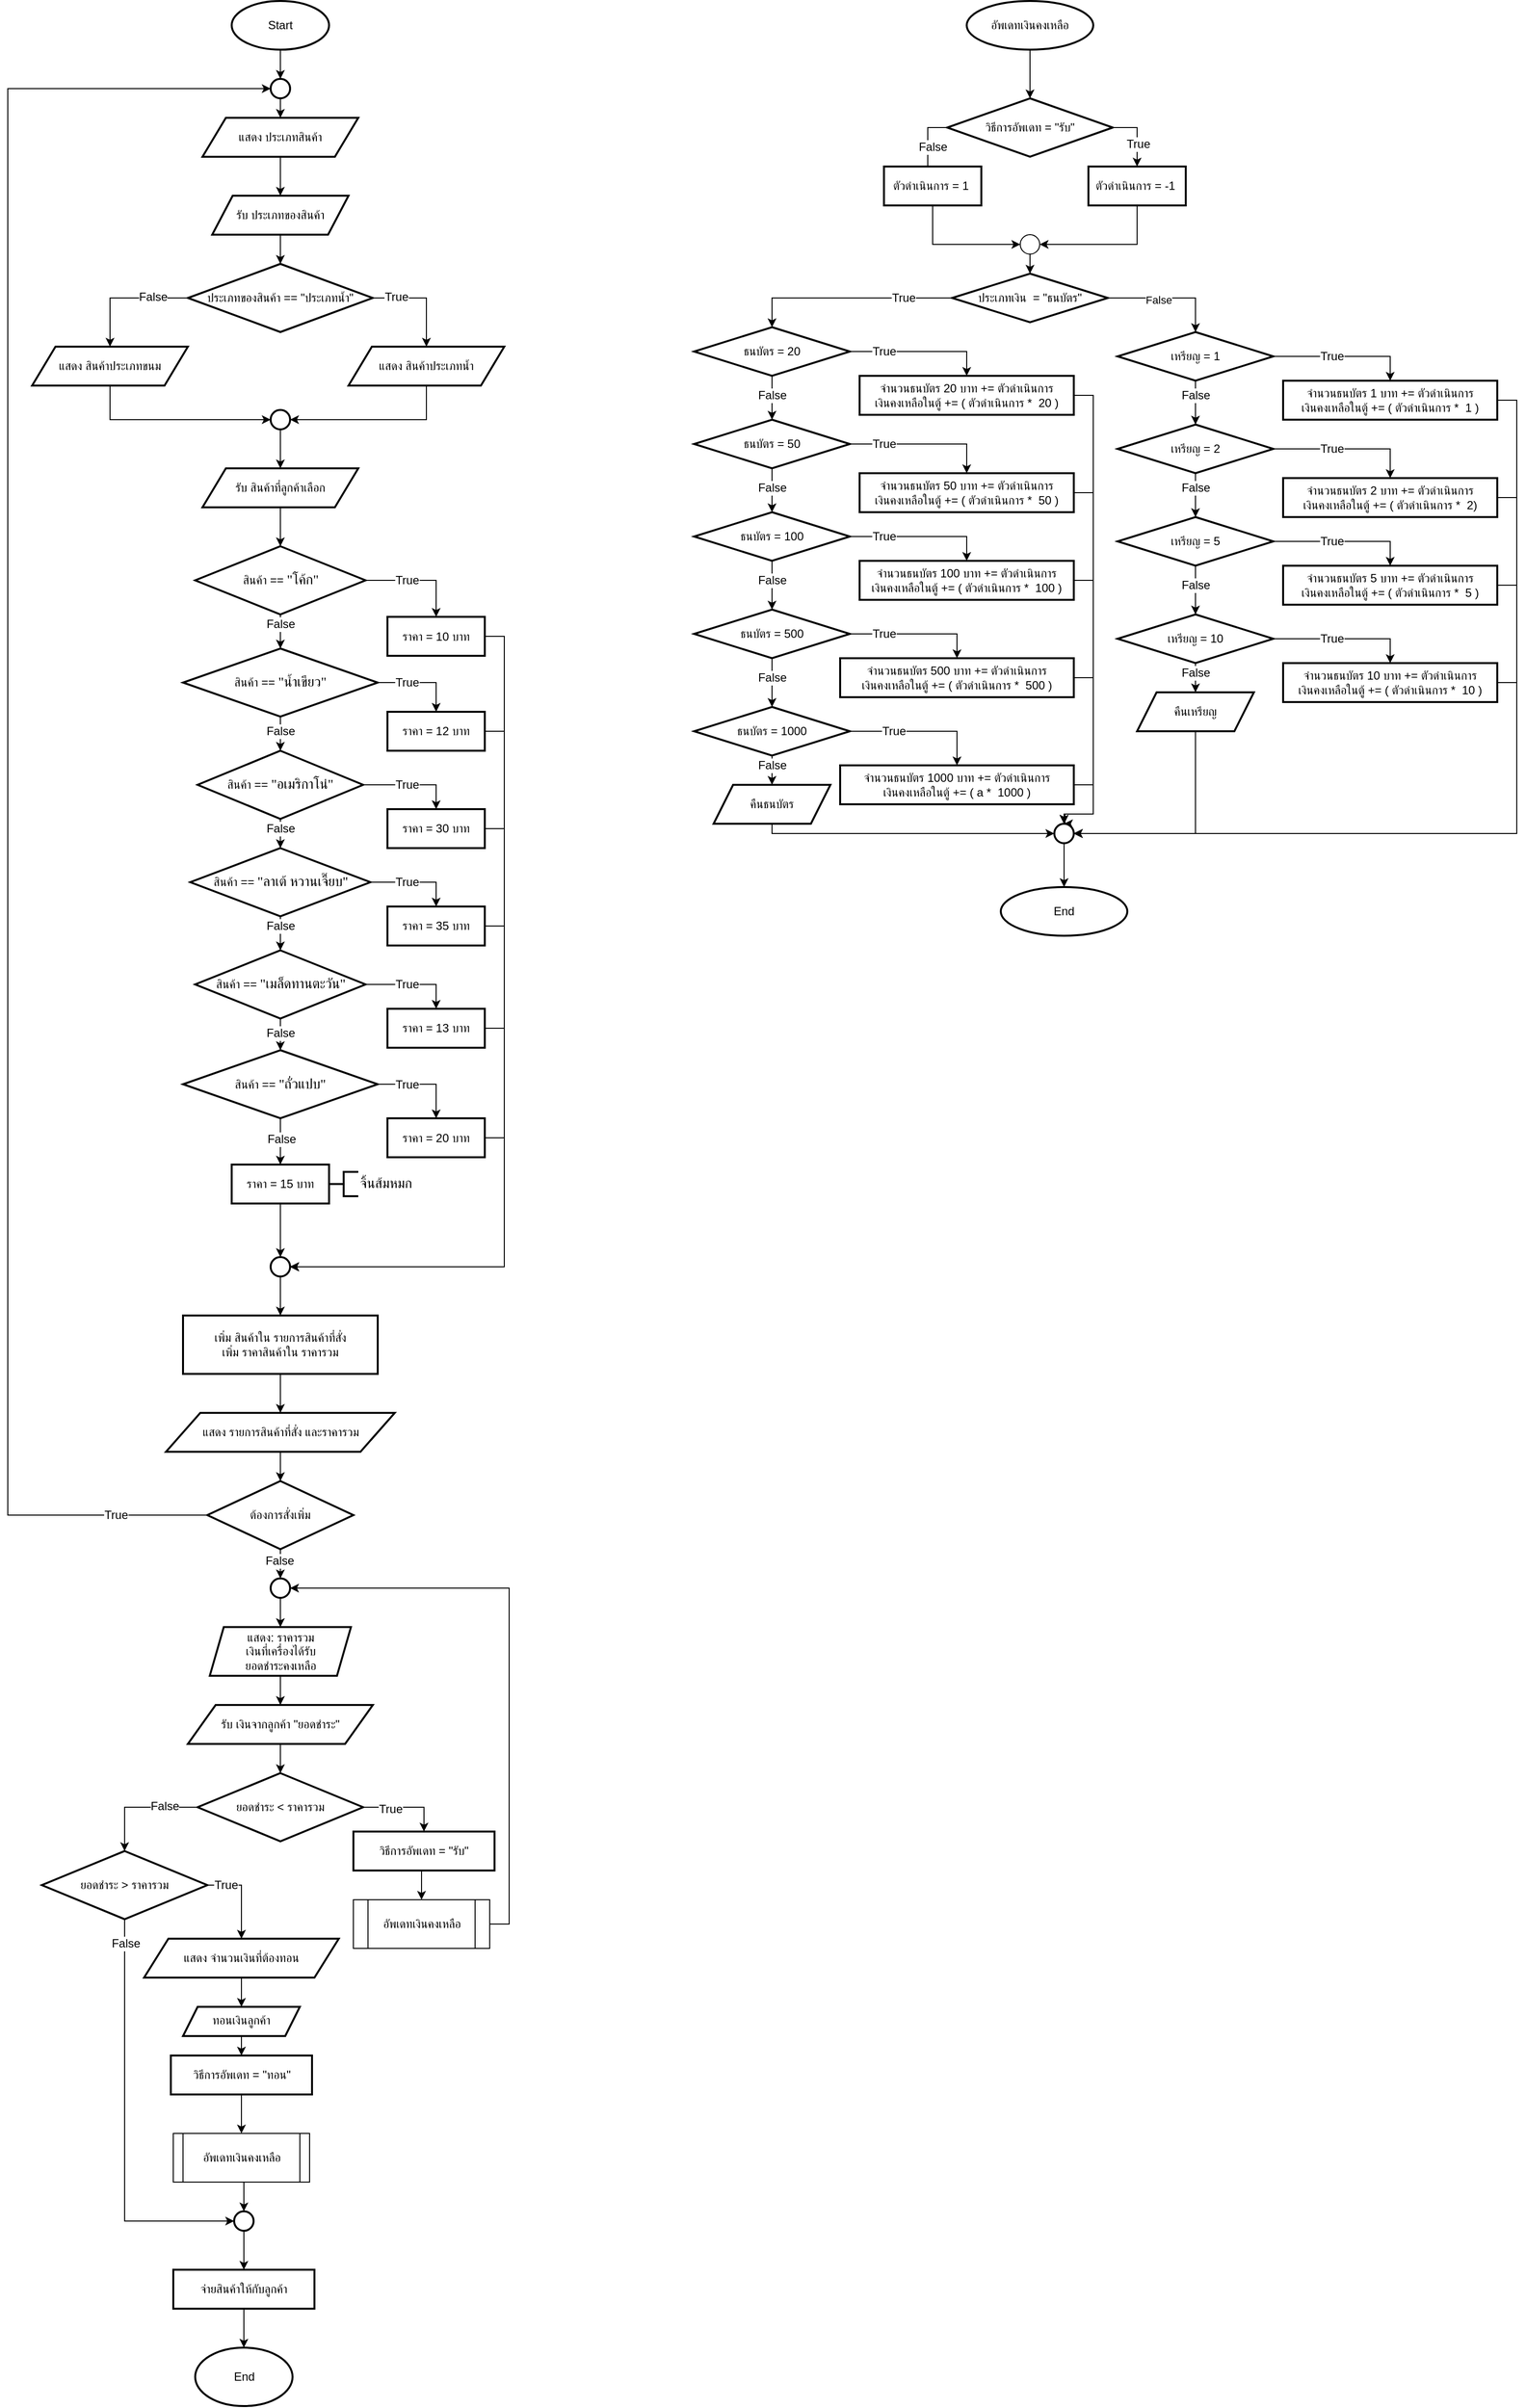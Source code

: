 <mxfile version="28.0.3">
  <diagram name="Page-1" id="GsPnOmstFch9iQYJexPI">
    <mxGraphModel dx="868" dy="498" grid="1" gridSize="10" guides="1" tooltips="1" connect="1" arrows="1" fold="1" page="1" pageScale="1" pageWidth="850" pageHeight="1100" math="0" shadow="0">
      <root>
        <mxCell id="0" />
        <mxCell id="1" parent="0" />
        <mxCell id="0anlG7tcj5vf36tgKAyU-1" value="&lt;font&gt;Start&lt;/font&gt;" style="strokeWidth=2;html=1;shape=mxgraph.flowchart.start_1;whiteSpace=wrap;" parent="1" vertex="1">
          <mxGeometry x="350" y="40" width="100" height="50" as="geometry" />
        </mxCell>
        <mxCell id="AS9kxIwCrefvxi4DuBR--307" value="" style="edgeStyle=orthogonalEdgeStyle;rounded=0;orthogonalLoop=1;jettySize=auto;html=1;" parent="1" source="AS9kxIwCrefvxi4DuBR--6" target="AS9kxIwCrefvxi4DuBR--23" edge="1">
          <mxGeometry relative="1" as="geometry" />
        </mxCell>
        <mxCell id="AS9kxIwCrefvxi4DuBR--6" value="แสดง ประเภทสินค้า" style="shape=parallelogram;html=1;strokeWidth=2;perimeter=parallelogramPerimeter;whiteSpace=wrap;rounded=1;arcSize=0;size=0.15;" parent="1" vertex="1">
          <mxGeometry x="320" y="160" width="160" height="40" as="geometry" />
        </mxCell>
        <mxCell id="AS9kxIwCrefvxi4DuBR--23" value="รับ ประเภทของสินค้า" style="shape=parallelogram;html=1;strokeWidth=2;perimeter=parallelogramPerimeter;whiteSpace=wrap;rounded=1;arcSize=0;size=0.15;" parent="1" vertex="1">
          <mxGeometry x="330" y="240" width="140" height="40" as="geometry" />
        </mxCell>
        <mxCell id="AS9kxIwCrefvxi4DuBR--28" style="edgeStyle=orthogonalEdgeStyle;rounded=0;orthogonalLoop=1;jettySize=auto;html=1;exitX=1;exitY=0.5;exitDx=0;exitDy=0;exitPerimeter=0;entryX=0.5;entryY=0;entryDx=0;entryDy=0;" parent="1" source="AS9kxIwCrefvxi4DuBR--24" target="AS9kxIwCrefvxi4DuBR--27" edge="1">
          <mxGeometry relative="1" as="geometry" />
        </mxCell>
        <mxCell id="AS9kxIwCrefvxi4DuBR--382" value="True" style="edgeLabel;html=1;align=center;verticalAlign=middle;resizable=0;points=[];rounded=1;strokeColor=default;arcSize=0;fontFamily=Helvetica;fontSize=12;fontColor=default;fillColor=default;" parent="AS9kxIwCrefvxi4DuBR--28" vertex="1" connectable="0">
          <mxGeometry x="-0.543" y="1" relative="1" as="geometry">
            <mxPoint as="offset" />
          </mxGeometry>
        </mxCell>
        <mxCell id="AS9kxIwCrefvxi4DuBR--34" style="edgeStyle=orthogonalEdgeStyle;rounded=0;orthogonalLoop=1;jettySize=auto;html=1;exitX=0;exitY=0.5;exitDx=0;exitDy=0;exitPerimeter=0;entryX=0.5;entryY=0;entryDx=0;entryDy=0;" parent="1" source="AS9kxIwCrefvxi4DuBR--24" target="AS9kxIwCrefvxi4DuBR--30" edge="1">
          <mxGeometry relative="1" as="geometry" />
        </mxCell>
        <mxCell id="AS9kxIwCrefvxi4DuBR--381" value="False" style="edgeLabel;html=1;align=center;verticalAlign=middle;resizable=0;points=[];rounded=1;strokeColor=default;arcSize=0;fontFamily=Helvetica;fontSize=12;fontColor=default;fillColor=default;" parent="AS9kxIwCrefvxi4DuBR--34" vertex="1" connectable="0">
          <mxGeometry x="-0.446" y="-1" relative="1" as="geometry">
            <mxPoint as="offset" />
          </mxGeometry>
        </mxCell>
        <mxCell id="AS9kxIwCrefvxi4DuBR--24" value="ประเภทของสินค้า&amp;nbsp;== &quot;ประเภทน้ำ&quot;" style="strokeWidth=2;html=1;shape=mxgraph.flowchart.decision;whiteSpace=wrap;" parent="1" vertex="1">
          <mxGeometry x="305" y="310" width="190" height="70" as="geometry" />
        </mxCell>
        <mxCell id="AS9kxIwCrefvxi4DuBR--27" value="แสดง&amp;nbsp;สินค้าประเภทน้ำ" style="shape=parallelogram;html=1;strokeWidth=2;perimeter=parallelogramPerimeter;whiteSpace=wrap;rounded=1;arcSize=0;size=0.15;" parent="1" vertex="1">
          <mxGeometry x="470" y="395" width="160" height="40" as="geometry" />
        </mxCell>
        <mxCell id="AS9kxIwCrefvxi4DuBR--30" value="แสดง&amp;nbsp;สินค้าประเภทขนม" style="shape=parallelogram;html=1;strokeWidth=2;perimeter=parallelogramPerimeter;whiteSpace=wrap;rounded=1;arcSize=0;size=0.15;" parent="1" vertex="1">
          <mxGeometry x="145" y="395" width="160" height="40" as="geometry" />
        </mxCell>
        <mxCell id="AS9kxIwCrefvxi4DuBR--33" style="edgeStyle=orthogonalEdgeStyle;rounded=0;orthogonalLoop=1;jettySize=auto;html=1;exitX=0.5;exitY=1;exitDx=0;exitDy=0;exitPerimeter=0;entryX=0.5;entryY=0;entryDx=0;entryDy=0;" parent="1" target="AS9kxIwCrefvxi4DuBR--6" edge="1">
          <mxGeometry relative="1" as="geometry">
            <mxPoint x="400" y="140" as="sourcePoint" />
          </mxGeometry>
        </mxCell>
        <mxCell id="AS9kxIwCrefvxi4DuBR--32" style="edgeStyle=orthogonalEdgeStyle;rounded=0;orthogonalLoop=1;jettySize=auto;html=1;exitX=0.5;exitY=1;exitDx=0;exitDy=0;exitPerimeter=0;entryX=0.5;entryY=0;entryDx=0;entryDy=0;entryPerimeter=0;" parent="1" source="0anlG7tcj5vf36tgKAyU-1" edge="1">
          <mxGeometry relative="1" as="geometry">
            <mxPoint x="400" y="120" as="targetPoint" />
          </mxGeometry>
        </mxCell>
        <mxCell id="AS9kxIwCrefvxi4DuBR--38" value="" style="strokeWidth=2;html=1;shape=mxgraph.flowchart.start_2;whiteSpace=wrap;" parent="1" vertex="1">
          <mxGeometry x="390" y="120" width="20" height="20" as="geometry" />
        </mxCell>
        <mxCell id="AS9kxIwCrefvxi4DuBR--41" style="edgeStyle=orthogonalEdgeStyle;rounded=0;orthogonalLoop=1;jettySize=auto;html=1;exitX=0.5;exitY=1;exitDx=0;exitDy=0;exitPerimeter=0;entryX=0.5;entryY=0;entryDx=0;entryDy=0;entryPerimeter=0;" parent="1" target="AS9kxIwCrefvxi4DuBR--24" edge="1">
          <mxGeometry relative="1" as="geometry">
            <mxPoint x="400" y="280" as="sourcePoint" />
          </mxGeometry>
        </mxCell>
        <mxCell id="AS9kxIwCrefvxi4DuBR--42" value="รับ สินค้าที่ลูกค้าเลือก" style="shape=parallelogram;html=1;strokeWidth=2;perimeter=parallelogramPerimeter;whiteSpace=wrap;rounded=1;arcSize=0;size=0.15;" parent="1" vertex="1">
          <mxGeometry x="320" y="520" width="160" height="40" as="geometry" />
        </mxCell>
        <mxCell id="AS9kxIwCrefvxi4DuBR--270" style="edgeStyle=orthogonalEdgeStyle;rounded=0;orthogonalLoop=1;jettySize=auto;html=1;exitX=1;exitY=0.5;exitDx=0;exitDy=0;exitPerimeter=0;" parent="1" source="AS9kxIwCrefvxi4DuBR--46" target="AS9kxIwCrefvxi4DuBR--50" edge="1">
          <mxGeometry relative="1" as="geometry" />
        </mxCell>
        <mxCell id="AS9kxIwCrefvxi4DuBR--367" value="True" style="edgeLabel;html=1;align=center;verticalAlign=middle;resizable=0;points=[];rounded=1;strokeColor=default;arcSize=0;fontFamily=Helvetica;fontSize=12;fontColor=default;fillColor=default;" parent="AS9kxIwCrefvxi4DuBR--270" vertex="1" connectable="0">
          <mxGeometry x="-0.539" y="-3" relative="1" as="geometry">
            <mxPoint x="17" y="-3" as="offset" />
          </mxGeometry>
        </mxCell>
        <mxCell id="AS9kxIwCrefvxi4DuBR--272" value="" style="edgeStyle=orthogonalEdgeStyle;rounded=0;orthogonalLoop=1;jettySize=auto;html=1;" parent="1" source="AS9kxIwCrefvxi4DuBR--46" target="AS9kxIwCrefvxi4DuBR--47" edge="1">
          <mxGeometry relative="1" as="geometry" />
        </mxCell>
        <mxCell id="AS9kxIwCrefvxi4DuBR--46" value="สินค้า ==&amp;nbsp;&lt;font data-font-src=&quot;https://fonts.googleapis.com/css?family=Sarabun&quot; face=&quot;Sarabun&quot; style=&quot;font-size: 14px;&quot;&gt;&quot;โค้ก&lt;/font&gt;&lt;font data-font-src=&quot;https://fonts.googleapis.com/css?family=Sarabun&quot; face=&quot;Sarabun&quot; style=&quot;font-size: 14px;&quot;&gt;&quot;&lt;/font&gt;" style="strokeWidth=2;html=1;shape=mxgraph.flowchart.decision;whiteSpace=wrap;" parent="1" vertex="1">
          <mxGeometry x="312.5" y="600" width="175" height="70" as="geometry" />
        </mxCell>
        <mxCell id="AS9kxIwCrefvxi4DuBR--269" style="edgeStyle=orthogonalEdgeStyle;rounded=0;orthogonalLoop=1;jettySize=auto;html=1;exitX=1;exitY=0.5;exitDx=0;exitDy=0;exitPerimeter=0;entryX=0.5;entryY=0;entryDx=0;entryDy=0;" parent="1" source="AS9kxIwCrefvxi4DuBR--47" target="AS9kxIwCrefvxi4DuBR--51" edge="1">
          <mxGeometry relative="1" as="geometry" />
        </mxCell>
        <mxCell id="AS9kxIwCrefvxi4DuBR--273" value="" style="edgeStyle=orthogonalEdgeStyle;rounded=0;orthogonalLoop=1;jettySize=auto;html=1;" parent="1" source="AS9kxIwCrefvxi4DuBR--47" target="AS9kxIwCrefvxi4DuBR--48" edge="1">
          <mxGeometry relative="1" as="geometry" />
        </mxCell>
        <mxCell id="AS9kxIwCrefvxi4DuBR--47" value="สินค้า ==&amp;nbsp;&lt;font data-font-src=&quot;https://fonts.googleapis.com/css?family=Sarabun&quot; face=&quot;Sarabun&quot; style=&quot;font-size: 14px;&quot;&gt;&quot;น้ำเขียว&lt;/font&gt;&lt;font data-font-src=&quot;https://fonts.googleapis.com/css?family=Sarabun&quot; face=&quot;Sarabun&quot; style=&quot;font-size: 14px;&quot;&gt;&quot;&lt;/font&gt;" style="strokeWidth=2;html=1;shape=mxgraph.flowchart.decision;whiteSpace=wrap;" parent="1" vertex="1">
          <mxGeometry x="300" y="705" width="200" height="70" as="geometry" />
        </mxCell>
        <mxCell id="AS9kxIwCrefvxi4DuBR--268" style="edgeStyle=orthogonalEdgeStyle;rounded=0;orthogonalLoop=1;jettySize=auto;html=1;exitX=1;exitY=0.5;exitDx=0;exitDy=0;exitPerimeter=0;entryX=0.5;entryY=0;entryDx=0;entryDy=0;" parent="1" source="AS9kxIwCrefvxi4DuBR--48" target="AS9kxIwCrefvxi4DuBR--52" edge="1">
          <mxGeometry relative="1" as="geometry" />
        </mxCell>
        <mxCell id="AS9kxIwCrefvxi4DuBR--291" value="" style="edgeStyle=orthogonalEdgeStyle;rounded=0;orthogonalLoop=1;jettySize=auto;html=1;" parent="1" source="AS9kxIwCrefvxi4DuBR--48" target="AS9kxIwCrefvxi4DuBR--289" edge="1">
          <mxGeometry relative="1" as="geometry" />
        </mxCell>
        <mxCell id="AS9kxIwCrefvxi4DuBR--48" value="สินค้า ==&amp;nbsp;&lt;font data-font-src=&quot;https://fonts.googleapis.com/css?family=Sarabun&quot; face=&quot;Sarabun&quot; style=&quot;font-size: 14px;&quot;&gt;&quot;&lt;/font&gt;&lt;font data-font-src=&quot;https://fonts.googleapis.com/css?family=Sarabun&quot; face=&quot;Sarabun&quot; style=&quot;font-size: 14px;&quot;&gt;อเมริกาโน่&lt;/font&gt;&lt;font data-font-src=&quot;https://fonts.googleapis.com/css?family=Sarabun&quot; face=&quot;Sarabun&quot; style=&quot;font-size: 14px;&quot;&gt;&quot;&lt;/font&gt;" style="strokeWidth=2;html=1;shape=mxgraph.flowchart.decision;whiteSpace=wrap;" parent="1" vertex="1">
          <mxGeometry x="315" y="810" width="170" height="70" as="geometry" />
        </mxCell>
        <mxCell id="AS9kxIwCrefvxi4DuBR--50" value="ราคา = 10 บาท" style="rounded=1;whiteSpace=wrap;html=1;absoluteArcSize=1;arcSize=0;strokeWidth=2;" parent="1" vertex="1">
          <mxGeometry x="510" y="672.5" width="100" height="40" as="geometry" />
        </mxCell>
        <mxCell id="AS9kxIwCrefvxi4DuBR--51" value="ราคา = 12 บาท" style="rounded=1;whiteSpace=wrap;html=1;absoluteArcSize=1;arcSize=0;strokeWidth=2;" parent="1" vertex="1">
          <mxGeometry x="510" y="770" width="100" height="40" as="geometry" />
        </mxCell>
        <mxCell id="AS9kxIwCrefvxi4DuBR--52" value="ราคา = 30 บาท" style="rounded=1;whiteSpace=wrap;html=1;absoluteArcSize=1;arcSize=0;strokeWidth=2;" parent="1" vertex="1">
          <mxGeometry x="510" y="870" width="100" height="40" as="geometry" />
        </mxCell>
        <mxCell id="AS9kxIwCrefvxi4DuBR--53" value="ราคา = 35 บาท" style="rounded=1;whiteSpace=wrap;html=1;absoluteArcSize=1;arcSize=0;strokeWidth=2;" parent="1" vertex="1">
          <mxGeometry x="510" y="970" width="100" height="40" as="geometry" />
        </mxCell>
        <mxCell id="AS9kxIwCrefvxi4DuBR--81" style="edgeStyle=orthogonalEdgeStyle;rounded=0;orthogonalLoop=1;jettySize=auto;html=1;exitX=1;exitY=0.5;exitDx=0;exitDy=0;exitPerimeter=0;entryX=0.5;entryY=0;entryDx=0;entryDy=0;" parent="1" source="AS9kxIwCrefvxi4DuBR--66" target="AS9kxIwCrefvxi4DuBR--73" edge="1">
          <mxGeometry relative="1" as="geometry" />
        </mxCell>
        <mxCell id="AS9kxIwCrefvxi4DuBR--66" value="สินค้า ==&amp;nbsp;&lt;font data-font-src=&quot;https://fonts.googleapis.com/css?family=Sarabun&quot; face=&quot;Sarabun&quot; style=&quot;font-size: 14px;&quot;&gt;&quot;&lt;/font&gt;&lt;font data-font-src=&quot;https://fonts.googleapis.com/css?family=Sarabun&quot; face=&quot;Sarabun&quot; style=&quot;font-size: 14px;&quot;&gt;เมล็ดทานตะวัน&lt;/font&gt;&lt;font data-font-src=&quot;https://fonts.googleapis.com/css?family=Sarabun&quot; face=&quot;Sarabun&quot; style=&quot;font-size: 14px;&quot;&gt;&quot;&lt;/font&gt;" style="strokeWidth=2;html=1;shape=mxgraph.flowchart.decision;whiteSpace=wrap;" parent="1" vertex="1">
          <mxGeometry x="312.5" y="1015" width="175" height="70" as="geometry" />
        </mxCell>
        <mxCell id="AS9kxIwCrefvxi4DuBR--83" style="edgeStyle=orthogonalEdgeStyle;rounded=0;orthogonalLoop=1;jettySize=auto;html=1;exitX=1;exitY=0.5;exitDx=0;exitDy=0;exitPerimeter=0;entryX=0.5;entryY=0;entryDx=0;entryDy=0;" parent="1" source="AS9kxIwCrefvxi4DuBR--68" target="AS9kxIwCrefvxi4DuBR--75" edge="1">
          <mxGeometry relative="1" as="geometry" />
        </mxCell>
        <mxCell id="AS9kxIwCrefvxi4DuBR--264" style="edgeStyle=orthogonalEdgeStyle;rounded=0;orthogonalLoop=1;jettySize=auto;html=1;exitX=0.5;exitY=1;exitDx=0;exitDy=0;exitPerimeter=0;entryX=0.5;entryY=0;entryDx=0;entryDy=0;" parent="1" source="AS9kxIwCrefvxi4DuBR--68" target="AS9kxIwCrefvxi4DuBR--85" edge="1">
          <mxGeometry relative="1" as="geometry" />
        </mxCell>
        <mxCell id="AS9kxIwCrefvxi4DuBR--375" value="False" style="edgeLabel;html=1;align=center;verticalAlign=middle;resizable=0;points=[];rounded=1;strokeColor=default;arcSize=0;fontFamily=Helvetica;fontSize=12;fontColor=default;fillColor=default;" parent="AS9kxIwCrefvxi4DuBR--264" vertex="1" connectable="0">
          <mxGeometry x="-0.123" y="1" relative="1" as="geometry">
            <mxPoint as="offset" />
          </mxGeometry>
        </mxCell>
        <mxCell id="AS9kxIwCrefvxi4DuBR--68" value="สินค้า ==&amp;nbsp;&lt;font data-font-src=&quot;https://fonts.googleapis.com/css?family=Sarabun&quot; face=&quot;Sarabun&quot; style=&quot;font-size: 14px;&quot;&gt;&quot;&lt;/font&gt;&lt;font data-font-src=&quot;https://fonts.googleapis.com/css?family=Sarabun&quot; face=&quot;Sarabun&quot; style=&quot;font-size: 14px;&quot;&gt;ถั่วแปบ&lt;/font&gt;&lt;font data-font-src=&quot;https://fonts.googleapis.com/css?family=Sarabun&quot; face=&quot;Sarabun&quot; style=&quot;font-size: 14px;&quot;&gt;&quot;&lt;/font&gt;" style="strokeWidth=2;html=1;shape=mxgraph.flowchart.decision;whiteSpace=wrap;" parent="1" vertex="1">
          <mxGeometry x="300" y="1117.5" width="200" height="70" as="geometry" />
        </mxCell>
        <mxCell id="AS9kxIwCrefvxi4DuBR--73" value="ราคา = 13 บาท" style="rounded=1;whiteSpace=wrap;html=1;absoluteArcSize=1;arcSize=0;strokeWidth=2;" parent="1" vertex="1">
          <mxGeometry x="510" y="1075" width="100" height="40" as="geometry" />
        </mxCell>
        <mxCell id="AS9kxIwCrefvxi4DuBR--75" value="ราคา = 20 บาท" style="rounded=1;whiteSpace=wrap;html=1;absoluteArcSize=1;arcSize=0;strokeWidth=2;" parent="1" vertex="1">
          <mxGeometry x="510" y="1187.5" width="100" height="40" as="geometry" />
        </mxCell>
        <mxCell id="AS9kxIwCrefvxi4DuBR--85" value="ราคา = 15 บาท" style="rounded=1;whiteSpace=wrap;html=1;absoluteArcSize=1;arcSize=0;strokeWidth=2;" parent="1" vertex="1">
          <mxGeometry x="350" y="1235" width="100" height="40" as="geometry" />
        </mxCell>
        <mxCell id="AS9kxIwCrefvxi4DuBR--99" value="" style="edgeStyle=orthogonalEdgeStyle;rounded=0;orthogonalLoop=1;jettySize=auto;html=1;" parent="1" source="AS9kxIwCrefvxi4DuBR--95" target="AS9kxIwCrefvxi4DuBR--96" edge="1">
          <mxGeometry relative="1" as="geometry" />
        </mxCell>
        <mxCell id="AS9kxIwCrefvxi4DuBR--95" value="แสดง รายการสินค้าที่สั่ง และราคารวม" style="shape=parallelogram;html=1;strokeWidth=2;perimeter=parallelogramPerimeter;whiteSpace=wrap;rounded=1;arcSize=0;size=0.15;" parent="1" vertex="1">
          <mxGeometry x="282.5" y="1490" width="235" height="40" as="geometry" />
        </mxCell>
        <mxCell id="AS9kxIwCrefvxi4DuBR--96" value="ต้องการสั่งเพิ่ม" style="strokeWidth=2;html=1;shape=mxgraph.flowchart.decision;whiteSpace=wrap;" parent="1" vertex="1">
          <mxGeometry x="325" y="1560" width="150" height="70" as="geometry" />
        </mxCell>
        <mxCell id="AS9kxIwCrefvxi4DuBR--169" style="edgeStyle=orthogonalEdgeStyle;rounded=0;orthogonalLoop=1;jettySize=auto;html=1;exitX=0;exitY=0.5;exitDx=0;exitDy=0;exitPerimeter=0;entryX=0.5;entryY=0;entryDx=0;entryDy=0;" parent="1" source="AS9kxIwCrefvxi4DuBR--165" target="AS9kxIwCrefvxi4DuBR--166" edge="1">
          <mxGeometry relative="1" as="geometry" />
        </mxCell>
        <mxCell id="AS9kxIwCrefvxi4DuBR--170" style="edgeStyle=orthogonalEdgeStyle;rounded=0;orthogonalLoop=1;jettySize=auto;html=1;exitX=1;exitY=0.5;exitDx=0;exitDy=0;exitPerimeter=0;entryX=0.5;entryY=0;entryDx=0;entryDy=0;" parent="1" source="AS9kxIwCrefvxi4DuBR--165" target="AS9kxIwCrefvxi4DuBR--167" edge="1">
          <mxGeometry relative="1" as="geometry" />
        </mxCell>
        <mxCell id="AS9kxIwCrefvxi4DuBR--401" value="True" style="edgeLabel;html=1;align=center;verticalAlign=middle;resizable=0;points=[];rounded=1;strokeColor=default;arcSize=0;fontFamily=Helvetica;fontSize=12;fontColor=default;fillColor=default;" parent="AS9kxIwCrefvxi4DuBR--170" vertex="1" connectable="0">
          <mxGeometry x="0.293" y="1" relative="1" as="geometry">
            <mxPoint as="offset" />
          </mxGeometry>
        </mxCell>
        <mxCell id="AS9kxIwCrefvxi4DuBR--165" value="วิธีการอัพเดท = &quot;รับ&quot;" style="strokeWidth=2;html=1;shape=mxgraph.flowchart.decision;whiteSpace=wrap;" parent="1" vertex="1">
          <mxGeometry x="1085" y="140" width="170" height="60" as="geometry" />
        </mxCell>
        <mxCell id="AS9kxIwCrefvxi4DuBR--166" value="ตัวดำเนินการ = 1&amp;nbsp;" style="rounded=1;whiteSpace=wrap;html=1;absoluteArcSize=1;arcSize=0;strokeWidth=2;" parent="1" vertex="1">
          <mxGeometry x="1020" y="210" width="100" height="40" as="geometry" />
        </mxCell>
        <mxCell id="AS9kxIwCrefvxi4DuBR--167" value="ตัวดำเนินการ&amp;nbsp;= -1&amp;nbsp;" style="rounded=1;whiteSpace=wrap;html=1;absoluteArcSize=1;arcSize=0;strokeWidth=2;" parent="1" vertex="1">
          <mxGeometry x="1230" y="210" width="100" height="40" as="geometry" />
        </mxCell>
        <mxCell id="AS9kxIwCrefvxi4DuBR--168" value="ประเภทเงิน&amp;nbsp; = &quot;ธนบัตร&quot;" style="strokeWidth=2;html=1;shape=mxgraph.flowchart.decision;whiteSpace=wrap;" parent="1" vertex="1">
          <mxGeometry x="1090" y="320" width="160" height="50" as="geometry" />
        </mxCell>
        <mxCell id="AS9kxIwCrefvxi4DuBR--171" value="" style="verticalLabelPosition=bottom;verticalAlign=top;html=1;shape=mxgraph.flowchart.on-page_reference;" parent="1" vertex="1">
          <mxGeometry x="1160" y="280" width="20" height="20" as="geometry" />
        </mxCell>
        <mxCell id="AS9kxIwCrefvxi4DuBR--172" style="edgeStyle=orthogonalEdgeStyle;rounded=0;orthogonalLoop=1;jettySize=auto;html=1;exitX=0.5;exitY=1;exitDx=0;exitDy=0;entryX=0;entryY=0.5;entryDx=0;entryDy=0;entryPerimeter=0;" parent="1" source="AS9kxIwCrefvxi4DuBR--166" target="AS9kxIwCrefvxi4DuBR--171" edge="1">
          <mxGeometry relative="1" as="geometry" />
        </mxCell>
        <mxCell id="AS9kxIwCrefvxi4DuBR--174" style="edgeStyle=orthogonalEdgeStyle;rounded=0;orthogonalLoop=1;jettySize=auto;html=1;exitX=0.5;exitY=1;exitDx=0;exitDy=0;entryX=1;entryY=0.5;entryDx=0;entryDy=0;entryPerimeter=0;" parent="1" source="AS9kxIwCrefvxi4DuBR--167" target="AS9kxIwCrefvxi4DuBR--171" edge="1">
          <mxGeometry relative="1" as="geometry" />
        </mxCell>
        <mxCell id="AS9kxIwCrefvxi4DuBR--196" style="edgeStyle=orthogonalEdgeStyle;rounded=0;orthogonalLoop=1;jettySize=auto;html=1;exitX=1;exitY=0.5;exitDx=0;exitDy=0;exitPerimeter=0;entryX=0.5;entryY=0;entryDx=0;entryDy=0;" parent="1" source="AS9kxIwCrefvxi4DuBR--176" target="AS9kxIwCrefvxi4DuBR--181" edge="1">
          <mxGeometry relative="1" as="geometry" />
        </mxCell>
        <mxCell id="AS9kxIwCrefvxi4DuBR--176" value="ธนบัตร = 20" style="strokeWidth=2;html=1;shape=mxgraph.flowchart.decision;whiteSpace=wrap;" parent="1" vertex="1">
          <mxGeometry x="825" y="375" width="160" height="50" as="geometry" />
        </mxCell>
        <mxCell id="AS9kxIwCrefvxi4DuBR--195" style="edgeStyle=orthogonalEdgeStyle;rounded=0;orthogonalLoop=1;jettySize=auto;html=1;exitX=1;exitY=0.5;exitDx=0;exitDy=0;exitPerimeter=0;entryX=0.5;entryY=0;entryDx=0;entryDy=0;" parent="1" source="AS9kxIwCrefvxi4DuBR--177" target="AS9kxIwCrefvxi4DuBR--182" edge="1">
          <mxGeometry relative="1" as="geometry" />
        </mxCell>
        <mxCell id="AS9kxIwCrefvxi4DuBR--177" value="ธนบัตร = 50" style="strokeWidth=2;html=1;shape=mxgraph.flowchart.decision;whiteSpace=wrap;" parent="1" vertex="1">
          <mxGeometry x="825" y="470" width="160" height="50" as="geometry" />
        </mxCell>
        <mxCell id="AS9kxIwCrefvxi4DuBR--191" style="edgeStyle=orthogonalEdgeStyle;rounded=0;orthogonalLoop=1;jettySize=auto;html=1;exitX=1;exitY=0.5;exitDx=0;exitDy=0;exitPerimeter=0;entryX=0.5;entryY=0;entryDx=0;entryDy=0;" parent="1" source="AS9kxIwCrefvxi4DuBR--178" target="AS9kxIwCrefvxi4DuBR--183" edge="1">
          <mxGeometry relative="1" as="geometry" />
        </mxCell>
        <mxCell id="AS9kxIwCrefvxi4DuBR--178" value="ธนบัตร = 100" style="strokeWidth=2;html=1;shape=mxgraph.flowchart.decision;whiteSpace=wrap;" parent="1" vertex="1">
          <mxGeometry x="825" y="565" width="160" height="50" as="geometry" />
        </mxCell>
        <mxCell id="AS9kxIwCrefvxi4DuBR--186" style="edgeStyle=orthogonalEdgeStyle;rounded=0;orthogonalLoop=1;jettySize=auto;html=1;exitX=1;exitY=0.5;exitDx=0;exitDy=0;exitPerimeter=0;entryX=0.5;entryY=0;entryDx=0;entryDy=0;" parent="1" source="AS9kxIwCrefvxi4DuBR--179" target="AS9kxIwCrefvxi4DuBR--184" edge="1">
          <mxGeometry relative="1" as="geometry" />
        </mxCell>
        <mxCell id="AS9kxIwCrefvxi4DuBR--179" value="ธนบัตร = 500" style="strokeWidth=2;html=1;shape=mxgraph.flowchart.decision;whiteSpace=wrap;" parent="1" vertex="1">
          <mxGeometry x="825" y="665" width="160" height="50" as="geometry" />
        </mxCell>
        <mxCell id="AS9kxIwCrefvxi4DuBR--181" value="&lt;div&gt;จำนวนธนบัตร 20 บาท +=&amp;nbsp;ตัวดำเนินการ&lt;/div&gt;&lt;div&gt;เงินคงเหลือในตู้ += (&amp;nbsp;ตัวดำเนินการ&amp;nbsp;*&amp;nbsp; 20 )&lt;/div&gt;" style="rounded=1;whiteSpace=wrap;html=1;absoluteArcSize=1;arcSize=0;strokeWidth=2;" parent="1" vertex="1">
          <mxGeometry x="995" y="425" width="220" height="40" as="geometry" />
        </mxCell>
        <mxCell id="AS9kxIwCrefvxi4DuBR--244" style="edgeStyle=orthogonalEdgeStyle;rounded=0;orthogonalLoop=1;jettySize=auto;html=1;exitX=1;exitY=0.5;exitDx=0;exitDy=0;" parent="1" source="AS9kxIwCrefvxi4DuBR--182" edge="1">
          <mxGeometry relative="1" as="geometry">
            <mxPoint x="1205.0" y="885" as="targetPoint" />
            <Array as="points">
              <mxPoint x="1235" y="545" />
              <mxPoint x="1235" y="875" />
              <mxPoint x="1206" y="875" />
              <mxPoint x="1206" y="885" />
            </Array>
          </mxGeometry>
        </mxCell>
        <mxCell id="AS9kxIwCrefvxi4DuBR--182" value="&lt;div&gt;จำนวนธนบัตร 50 บาท +=&amp;nbsp;ตัวดำเนินการ&lt;/div&gt;เงินคงเหลือในตู้ += ( ตัวดำเนินการ *&amp;nbsp; 50 )" style="rounded=1;whiteSpace=wrap;html=1;absoluteArcSize=1;arcSize=0;strokeWidth=2;" parent="1" vertex="1">
          <mxGeometry x="995" y="525" width="220" height="40" as="geometry" />
        </mxCell>
        <mxCell id="AS9kxIwCrefvxi4DuBR--245" style="edgeStyle=orthogonalEdgeStyle;rounded=0;orthogonalLoop=1;jettySize=auto;html=1;exitX=1;exitY=0.5;exitDx=0;exitDy=0;" parent="1" source="AS9kxIwCrefvxi4DuBR--183" edge="1">
          <mxGeometry relative="1" as="geometry">
            <mxPoint x="1205.0" y="885" as="targetPoint" />
            <Array as="points">
              <mxPoint x="1235" y="635" />
              <mxPoint x="1235" y="875" />
              <mxPoint x="1205" y="875" />
            </Array>
          </mxGeometry>
        </mxCell>
        <mxCell id="AS9kxIwCrefvxi4DuBR--183" value="&lt;div&gt;จำนวนธนบัตร 100 บาท +=&amp;nbsp;ตัวดำเนินการ&lt;/div&gt;&lt;div&gt;เงินคงเหลือในตู้ += (&amp;nbsp;ตัวดำเนินการ&amp;nbsp;*&amp;nbsp; 100 )&lt;/div&gt;" style="rounded=1;whiteSpace=wrap;html=1;absoluteArcSize=1;arcSize=0;strokeWidth=2;" parent="1" vertex="1">
          <mxGeometry x="995" y="615" width="220" height="40" as="geometry" />
        </mxCell>
        <mxCell id="AS9kxIwCrefvxi4DuBR--184" value="&lt;div&gt;จำนวนธนบัตร 500 บาท +=&amp;nbsp;ตัวดำเนินการ&lt;/div&gt;&lt;div&gt;เงินคงเหลือในตู้ += (&amp;nbsp;ตัวดำเนินการ&amp;nbsp;*&amp;nbsp; 500 )&lt;/div&gt;" style="rounded=1;whiteSpace=wrap;html=1;absoluteArcSize=1;arcSize=0;strokeWidth=2;" parent="1" vertex="1">
          <mxGeometry x="975" y="715" width="240" height="40" as="geometry" />
        </mxCell>
        <mxCell id="AS9kxIwCrefvxi4DuBR--185" value="&lt;div&gt;จำนวนธนบัตร 1000 บาท +=&amp;nbsp;ตัวดำเนินการ&lt;/div&gt;&lt;div&gt;เงินคงเหลือในตู้ += ( a *&amp;nbsp; 1000 )&lt;/div&gt;" style="rounded=1;whiteSpace=wrap;html=1;absoluteArcSize=1;arcSize=0;strokeWidth=2;" parent="1" vertex="1">
          <mxGeometry x="975" y="825" width="240" height="40" as="geometry" />
        </mxCell>
        <mxCell id="AS9kxIwCrefvxi4DuBR--193" style="edgeStyle=orthogonalEdgeStyle;rounded=0;orthogonalLoop=1;jettySize=auto;html=1;exitX=0.5;exitY=1;exitDx=0;exitDy=0;exitPerimeter=0;entryX=0.5;entryY=0;entryDx=0;entryDy=0;entryPerimeter=0;" parent="1" source="AS9kxIwCrefvxi4DuBR--178" target="AS9kxIwCrefvxi4DuBR--179" edge="1">
          <mxGeometry relative="1" as="geometry" />
        </mxCell>
        <mxCell id="AS9kxIwCrefvxi4DuBR--194" style="edgeStyle=orthogonalEdgeStyle;rounded=0;orthogonalLoop=1;jettySize=auto;html=1;exitX=0.5;exitY=1;exitDx=0;exitDy=0;exitPerimeter=0;entryX=0.5;entryY=0;entryDx=0;entryDy=0;entryPerimeter=0;" parent="1" source="AS9kxIwCrefvxi4DuBR--177" target="AS9kxIwCrefvxi4DuBR--178" edge="1">
          <mxGeometry relative="1" as="geometry" />
        </mxCell>
        <mxCell id="AS9kxIwCrefvxi4DuBR--197" style="edgeStyle=orthogonalEdgeStyle;rounded=0;orthogonalLoop=1;jettySize=auto;html=1;exitX=0.5;exitY=1;exitDx=0;exitDy=0;exitPerimeter=0;entryX=0.5;entryY=0;entryDx=0;entryDy=0;entryPerimeter=0;" parent="1" source="AS9kxIwCrefvxi4DuBR--176" target="AS9kxIwCrefvxi4DuBR--177" edge="1">
          <mxGeometry relative="1" as="geometry" />
        </mxCell>
        <mxCell id="AS9kxIwCrefvxi4DuBR--198" style="edgeStyle=orthogonalEdgeStyle;rounded=0;orthogonalLoop=1;jettySize=auto;html=1;exitX=0;exitY=0.5;exitDx=0;exitDy=0;exitPerimeter=0;entryX=0.5;entryY=0;entryDx=0;entryDy=0;entryPerimeter=0;" parent="1" source="AS9kxIwCrefvxi4DuBR--168" target="AS9kxIwCrefvxi4DuBR--176" edge="1">
          <mxGeometry relative="1" as="geometry" />
        </mxCell>
        <mxCell id="AS9kxIwCrefvxi4DuBR--216" style="edgeStyle=orthogonalEdgeStyle;rounded=0;orthogonalLoop=1;jettySize=auto;html=1;exitX=1;exitY=0.5;exitDx=0;exitDy=0;exitPerimeter=0;entryX=0.5;entryY=0;entryDx=0;entryDy=0;" parent="1" source="AS9kxIwCrefvxi4DuBR--217" target="AS9kxIwCrefvxi4DuBR--225" edge="1">
          <mxGeometry relative="1" as="geometry" />
        </mxCell>
        <mxCell id="AS9kxIwCrefvxi4DuBR--217" value="เหรียญ = 1" style="strokeWidth=2;html=1;shape=mxgraph.flowchart.decision;whiteSpace=wrap;" parent="1" vertex="1">
          <mxGeometry x="1260" y="380" width="160" height="50" as="geometry" />
        </mxCell>
        <mxCell id="AS9kxIwCrefvxi4DuBR--218" style="edgeStyle=orthogonalEdgeStyle;rounded=0;orthogonalLoop=1;jettySize=auto;html=1;exitX=1;exitY=0.5;exitDx=0;exitDy=0;exitPerimeter=0;entryX=0.5;entryY=0;entryDx=0;entryDy=0;" parent="1" source="AS9kxIwCrefvxi4DuBR--219" target="AS9kxIwCrefvxi4DuBR--226" edge="1">
          <mxGeometry relative="1" as="geometry" />
        </mxCell>
        <mxCell id="AS9kxIwCrefvxi4DuBR--219" value="เหรียญ = 2" style="strokeWidth=2;html=1;shape=mxgraph.flowchart.decision;whiteSpace=wrap;" parent="1" vertex="1">
          <mxGeometry x="1260" y="475" width="160" height="50" as="geometry" />
        </mxCell>
        <mxCell id="AS9kxIwCrefvxi4DuBR--220" style="edgeStyle=orthogonalEdgeStyle;rounded=0;orthogonalLoop=1;jettySize=auto;html=1;exitX=1;exitY=0.5;exitDx=0;exitDy=0;exitPerimeter=0;entryX=0.5;entryY=0;entryDx=0;entryDy=0;" parent="1" source="AS9kxIwCrefvxi4DuBR--221" target="AS9kxIwCrefvxi4DuBR--227" edge="1">
          <mxGeometry relative="1" as="geometry" />
        </mxCell>
        <mxCell id="AS9kxIwCrefvxi4DuBR--221" value="เหรียญ = 5" style="strokeWidth=2;html=1;shape=mxgraph.flowchart.decision;whiteSpace=wrap;" parent="1" vertex="1">
          <mxGeometry x="1260" y="570" width="160" height="50" as="geometry" />
        </mxCell>
        <mxCell id="AS9kxIwCrefvxi4DuBR--222" style="edgeStyle=orthogonalEdgeStyle;rounded=0;orthogonalLoop=1;jettySize=auto;html=1;exitX=1;exitY=0.5;exitDx=0;exitDy=0;exitPerimeter=0;entryX=0.5;entryY=0;entryDx=0;entryDy=0;" parent="1" source="AS9kxIwCrefvxi4DuBR--224" target="AS9kxIwCrefvxi4DuBR--228" edge="1">
          <mxGeometry relative="1" as="geometry" />
        </mxCell>
        <mxCell id="AS9kxIwCrefvxi4DuBR--240" style="edgeStyle=orthogonalEdgeStyle;rounded=0;orthogonalLoop=1;jettySize=auto;html=1;exitX=0.5;exitY=1;exitDx=0;exitDy=0;exitPerimeter=0;entryX=0.5;entryY=0;entryDx=0;entryDy=0;" parent="1" source="AS9kxIwCrefvxi4DuBR--224" target="AS9kxIwCrefvxi4DuBR--239" edge="1">
          <mxGeometry relative="1" as="geometry" />
        </mxCell>
        <mxCell id="AS9kxIwCrefvxi4DuBR--224" value="เหรียญ = 10" style="strokeWidth=2;html=1;shape=mxgraph.flowchart.decision;whiteSpace=wrap;" parent="1" vertex="1">
          <mxGeometry x="1260" y="670" width="160" height="50" as="geometry" />
        </mxCell>
        <mxCell id="AS9kxIwCrefvxi4DuBR--225" value="&lt;div&gt;จำนวนธนบัตร 1 บาท +=&amp;nbsp;ตัวดำเนินการ&lt;/div&gt;&lt;div&gt;เงินคงเหลือในตู้ += (&amp;nbsp;ตัวดำเนินการ&amp;nbsp;*&amp;nbsp; 1 )&lt;/div&gt;" style="rounded=1;whiteSpace=wrap;html=1;absoluteArcSize=1;arcSize=0;strokeWidth=2;" parent="1" vertex="1">
          <mxGeometry x="1430" y="430" width="220" height="40" as="geometry" />
        </mxCell>
        <mxCell id="AS9kxIwCrefvxi4DuBR--226" value="&lt;div&gt;จำนวนธนบัตร 2 บาท +=&amp;nbsp;ตัวดำเนินการ&lt;/div&gt;&lt;div&gt;เงินคงเหลือในตู้ += (&amp;nbsp;ตัวดำเนินการ&amp;nbsp;*&amp;nbsp; 2)&lt;/div&gt;" style="rounded=1;whiteSpace=wrap;html=1;absoluteArcSize=1;arcSize=0;strokeWidth=2;" parent="1" vertex="1">
          <mxGeometry x="1430" y="530" width="220" height="40" as="geometry" />
        </mxCell>
        <mxCell id="AS9kxIwCrefvxi4DuBR--227" value="&lt;div&gt;จำนวนธนบัตร 5 บาท +=&amp;nbsp;ตัวดำเนินการ&lt;/div&gt;&lt;div&gt;เงินคงเหลือในตู้ += (&amp;nbsp;ตัวดำเนินการ&amp;nbsp;*&amp;nbsp; 5 )&lt;/div&gt;" style="rounded=1;whiteSpace=wrap;html=1;absoluteArcSize=1;arcSize=0;strokeWidth=2;" parent="1" vertex="1">
          <mxGeometry x="1430" y="620" width="220" height="40" as="geometry" />
        </mxCell>
        <mxCell id="AS9kxIwCrefvxi4DuBR--228" value="&lt;div&gt;จำนวนธนบัตร 10 บาท +=&amp;nbsp;ตัวดำเนินการ&lt;/div&gt;&lt;div&gt;เงินคงเหลือในตู้ += (&amp;nbsp;ตัวดำเนินการ&amp;nbsp;*&amp;nbsp; 10 )&lt;/div&gt;" style="rounded=1;whiteSpace=wrap;html=1;absoluteArcSize=1;arcSize=0;strokeWidth=2;" parent="1" vertex="1">
          <mxGeometry x="1430" y="720" width="220" height="40" as="geometry" />
        </mxCell>
        <mxCell id="AS9kxIwCrefvxi4DuBR--230" style="edgeStyle=orthogonalEdgeStyle;rounded=0;orthogonalLoop=1;jettySize=auto;html=1;exitX=0.5;exitY=1;exitDx=0;exitDy=0;exitPerimeter=0;entryX=0.5;entryY=0;entryDx=0;entryDy=0;entryPerimeter=0;" parent="1" source="AS9kxIwCrefvxi4DuBR--221" target="AS9kxIwCrefvxi4DuBR--224" edge="1">
          <mxGeometry relative="1" as="geometry" />
        </mxCell>
        <mxCell id="AS9kxIwCrefvxi4DuBR--231" style="edgeStyle=orthogonalEdgeStyle;rounded=0;orthogonalLoop=1;jettySize=auto;html=1;exitX=0.5;exitY=1;exitDx=0;exitDy=0;exitPerimeter=0;entryX=0.5;entryY=0;entryDx=0;entryDy=0;entryPerimeter=0;" parent="1" source="AS9kxIwCrefvxi4DuBR--219" target="AS9kxIwCrefvxi4DuBR--221" edge="1">
          <mxGeometry relative="1" as="geometry" />
        </mxCell>
        <mxCell id="AS9kxIwCrefvxi4DuBR--232" style="edgeStyle=orthogonalEdgeStyle;rounded=0;orthogonalLoop=1;jettySize=auto;html=1;exitX=0.5;exitY=1;exitDx=0;exitDy=0;exitPerimeter=0;entryX=0.5;entryY=0;entryDx=0;entryDy=0;entryPerimeter=0;" parent="1" source="AS9kxIwCrefvxi4DuBR--217" target="AS9kxIwCrefvxi4DuBR--219" edge="1">
          <mxGeometry relative="1" as="geometry" />
        </mxCell>
        <mxCell id="AS9kxIwCrefvxi4DuBR--234" style="edgeStyle=orthogonalEdgeStyle;rounded=0;orthogonalLoop=1;jettySize=auto;html=1;exitX=1;exitY=0.5;exitDx=0;exitDy=0;exitPerimeter=0;entryX=0.5;entryY=0;entryDx=0;entryDy=0;" parent="1" source="AS9kxIwCrefvxi4DuBR--233" target="AS9kxIwCrefvxi4DuBR--185" edge="1">
          <mxGeometry relative="1" as="geometry" />
        </mxCell>
        <mxCell id="AS9kxIwCrefvxi4DuBR--241" style="edgeStyle=orthogonalEdgeStyle;rounded=0;orthogonalLoop=1;jettySize=auto;html=1;exitX=0.5;exitY=1;exitDx=0;exitDy=0;exitPerimeter=0;entryX=0.5;entryY=0;entryDx=0;entryDy=0;" parent="1" source="AS9kxIwCrefvxi4DuBR--233" target="AS9kxIwCrefvxi4DuBR--238" edge="1">
          <mxGeometry relative="1" as="geometry" />
        </mxCell>
        <mxCell id="AS9kxIwCrefvxi4DuBR--233" value="ธนบัตร = 1000" style="strokeWidth=2;html=1;shape=mxgraph.flowchart.decision;whiteSpace=wrap;" parent="1" vertex="1">
          <mxGeometry x="825" y="765" width="160" height="50" as="geometry" />
        </mxCell>
        <mxCell id="AS9kxIwCrefvxi4DuBR--235" style="edgeStyle=orthogonalEdgeStyle;rounded=0;orthogonalLoop=1;jettySize=auto;html=1;exitX=0.5;exitY=1;exitDx=0;exitDy=0;exitPerimeter=0;entryX=0.5;entryY=0;entryDx=0;entryDy=0;entryPerimeter=0;" parent="1" source="AS9kxIwCrefvxi4DuBR--179" target="AS9kxIwCrefvxi4DuBR--233" edge="1">
          <mxGeometry relative="1" as="geometry" />
        </mxCell>
        <mxCell id="AS9kxIwCrefvxi4DuBR--236" style="edgeStyle=orthogonalEdgeStyle;rounded=0;orthogonalLoop=1;jettySize=auto;html=1;exitX=1;exitY=0.5;exitDx=0;exitDy=0;exitPerimeter=0;entryX=0.5;entryY=0;entryDx=0;entryDy=0;entryPerimeter=0;" parent="1" source="AS9kxIwCrefvxi4DuBR--168" target="AS9kxIwCrefvxi4DuBR--217" edge="1">
          <mxGeometry relative="1" as="geometry" />
        </mxCell>
        <mxCell id="qBZfPfxiQDK7PvhdcxZA-1" value="False" style="edgeLabel;html=1;align=center;verticalAlign=middle;resizable=0;points=[];" vertex="1" connectable="0" parent="AS9kxIwCrefvxi4DuBR--236">
          <mxGeometry x="-0.173" y="-2" relative="1" as="geometry">
            <mxPoint as="offset" />
          </mxGeometry>
        </mxCell>
        <mxCell id="AS9kxIwCrefvxi4DuBR--237" style="edgeStyle=orthogonalEdgeStyle;rounded=0;orthogonalLoop=1;jettySize=auto;html=1;exitX=0.5;exitY=1;exitDx=0;exitDy=0;exitPerimeter=0;entryX=0.5;entryY=0;entryDx=0;entryDy=0;entryPerimeter=0;" parent="1" source="AS9kxIwCrefvxi4DuBR--171" target="AS9kxIwCrefvxi4DuBR--168" edge="1">
          <mxGeometry relative="1" as="geometry" />
        </mxCell>
        <mxCell id="AS9kxIwCrefvxi4DuBR--238" value="คืนธนบัตร" style="shape=parallelogram;html=1;strokeWidth=2;perimeter=parallelogramPerimeter;whiteSpace=wrap;rounded=1;arcSize=0;size=0.167;" parent="1" vertex="1">
          <mxGeometry x="845" y="845" width="120" height="40" as="geometry" />
        </mxCell>
        <mxCell id="AS9kxIwCrefvxi4DuBR--239" value="คืนเหรียญ" style="shape=parallelogram;html=1;strokeWidth=2;perimeter=parallelogramPerimeter;whiteSpace=wrap;rounded=1;arcSize=0;size=0.167;" parent="1" vertex="1">
          <mxGeometry x="1280" y="750" width="120" height="40" as="geometry" />
        </mxCell>
        <mxCell id="AS9kxIwCrefvxi4DuBR--242" value="" style="strokeWidth=2;html=1;shape=mxgraph.flowchart.start_2;whiteSpace=wrap;" parent="1" vertex="1">
          <mxGeometry x="1195" y="885" width="20" height="20" as="geometry" />
        </mxCell>
        <mxCell id="AS9kxIwCrefvxi4DuBR--243" style="edgeStyle=orthogonalEdgeStyle;rounded=0;orthogonalLoop=1;jettySize=auto;html=1;exitX=1;exitY=0.5;exitDx=0;exitDy=0;entryX=0.5;entryY=0;entryDx=0;entryDy=0;entryPerimeter=0;" parent="1" source="AS9kxIwCrefvxi4DuBR--181" target="AS9kxIwCrefvxi4DuBR--242" edge="1">
          <mxGeometry relative="1" as="geometry">
            <Array as="points">
              <mxPoint x="1235" y="445" />
              <mxPoint x="1235" y="875" />
              <mxPoint x="1205" y="875" />
            </Array>
          </mxGeometry>
        </mxCell>
        <mxCell id="AS9kxIwCrefvxi4DuBR--246" style="edgeStyle=orthogonalEdgeStyle;rounded=0;orthogonalLoop=1;jettySize=auto;html=1;exitX=1;exitY=0.5;exitDx=0;exitDy=0;entryX=0.5;entryY=0;entryDx=0;entryDy=0;entryPerimeter=0;" parent="1" source="AS9kxIwCrefvxi4DuBR--184" target="AS9kxIwCrefvxi4DuBR--242" edge="1">
          <mxGeometry relative="1" as="geometry">
            <Array as="points">
              <mxPoint x="1235" y="735" />
              <mxPoint x="1235" y="875" />
              <mxPoint x="1205" y="875" />
            </Array>
          </mxGeometry>
        </mxCell>
        <mxCell id="AS9kxIwCrefvxi4DuBR--247" style="edgeStyle=orthogonalEdgeStyle;rounded=0;orthogonalLoop=1;jettySize=auto;html=1;exitX=1;exitY=0.5;exitDx=0;exitDy=0;entryX=0.5;entryY=0;entryDx=0;entryDy=0;entryPerimeter=0;" parent="1" source="AS9kxIwCrefvxi4DuBR--185" target="AS9kxIwCrefvxi4DuBR--242" edge="1">
          <mxGeometry relative="1" as="geometry">
            <Array as="points">
              <mxPoint x="1235" y="845" />
              <mxPoint x="1235" y="875" />
              <mxPoint x="1205" y="875" />
            </Array>
          </mxGeometry>
        </mxCell>
        <mxCell id="AS9kxIwCrefvxi4DuBR--255" style="edgeStyle=orthogonalEdgeStyle;rounded=0;orthogonalLoop=1;jettySize=auto;html=1;exitX=1;exitY=0.5;exitDx=0;exitDy=0;entryX=1;entryY=0.5;entryDx=0;entryDy=0;entryPerimeter=0;" parent="1" source="AS9kxIwCrefvxi4DuBR--225" target="AS9kxIwCrefvxi4DuBR--242" edge="1">
          <mxGeometry relative="1" as="geometry" />
        </mxCell>
        <mxCell id="AS9kxIwCrefvxi4DuBR--256" style="edgeStyle=orthogonalEdgeStyle;rounded=0;orthogonalLoop=1;jettySize=auto;html=1;exitX=1;exitY=0.5;exitDx=0;exitDy=0;entryX=1;entryY=0.5;entryDx=0;entryDy=0;entryPerimeter=0;" parent="1" source="AS9kxIwCrefvxi4DuBR--226" target="AS9kxIwCrefvxi4DuBR--242" edge="1">
          <mxGeometry relative="1" as="geometry" />
        </mxCell>
        <mxCell id="AS9kxIwCrefvxi4DuBR--257" style="edgeStyle=orthogonalEdgeStyle;rounded=0;orthogonalLoop=1;jettySize=auto;html=1;exitX=1;exitY=0.5;exitDx=0;exitDy=0;entryX=1;entryY=0.5;entryDx=0;entryDy=0;entryPerimeter=0;" parent="1" source="AS9kxIwCrefvxi4DuBR--227" target="AS9kxIwCrefvxi4DuBR--242" edge="1">
          <mxGeometry relative="1" as="geometry">
            <Array as="points">
              <mxPoint x="1670" y="640" />
              <mxPoint x="1670" y="895" />
            </Array>
          </mxGeometry>
        </mxCell>
        <mxCell id="AS9kxIwCrefvxi4DuBR--258" style="edgeStyle=orthogonalEdgeStyle;rounded=0;orthogonalLoop=1;jettySize=auto;html=1;exitX=1;exitY=0.5;exitDx=0;exitDy=0;entryX=1;entryY=0.5;entryDx=0;entryDy=0;entryPerimeter=0;" parent="1" source="AS9kxIwCrefvxi4DuBR--228" target="AS9kxIwCrefvxi4DuBR--242" edge="1">
          <mxGeometry relative="1" as="geometry">
            <Array as="points">
              <mxPoint x="1670" y="740" />
              <mxPoint x="1670" y="895" />
            </Array>
          </mxGeometry>
        </mxCell>
        <mxCell id="AS9kxIwCrefvxi4DuBR--259" style="edgeStyle=orthogonalEdgeStyle;rounded=0;orthogonalLoop=1;jettySize=auto;html=1;exitX=0.5;exitY=1;exitDx=0;exitDy=0;entryX=1;entryY=0.5;entryDx=0;entryDy=0;entryPerimeter=0;" parent="1" source="AS9kxIwCrefvxi4DuBR--239" target="AS9kxIwCrefvxi4DuBR--242" edge="1">
          <mxGeometry relative="1" as="geometry" />
        </mxCell>
        <mxCell id="AS9kxIwCrefvxi4DuBR--260" style="edgeStyle=orthogonalEdgeStyle;rounded=0;orthogonalLoop=1;jettySize=auto;html=1;exitX=0.5;exitY=1;exitDx=0;exitDy=0;entryX=0;entryY=0.5;entryDx=0;entryDy=0;entryPerimeter=0;" parent="1" source="AS9kxIwCrefvxi4DuBR--238" target="AS9kxIwCrefvxi4DuBR--242" edge="1">
          <mxGeometry relative="1" as="geometry">
            <Array as="points">
              <mxPoint x="905" y="895" />
            </Array>
          </mxGeometry>
        </mxCell>
        <mxCell id="AS9kxIwCrefvxi4DuBR--265" style="edgeStyle=orthogonalEdgeStyle;rounded=0;orthogonalLoop=1;jettySize=auto;html=1;exitX=0.5;exitY=1;exitDx=0;exitDy=0;exitPerimeter=0;entryX=0.5;entryY=0;entryDx=0;entryDy=0;entryPerimeter=0;" parent="1" source="AS9kxIwCrefvxi4DuBR--66" target="AS9kxIwCrefvxi4DuBR--68" edge="1">
          <mxGeometry relative="1" as="geometry" />
        </mxCell>
        <mxCell id="AS9kxIwCrefvxi4DuBR--287" value="" style="edgeStyle=orthogonalEdgeStyle;rounded=0;orthogonalLoop=1;jettySize=auto;html=1;" parent="1" source="AS9kxIwCrefvxi4DuBR--284" target="AS9kxIwCrefvxi4DuBR--42" edge="1">
          <mxGeometry relative="1" as="geometry" />
        </mxCell>
        <mxCell id="AS9kxIwCrefvxi4DuBR--284" value="" style="strokeWidth=2;html=1;shape=mxgraph.flowchart.start_2;whiteSpace=wrap;" parent="1" vertex="1">
          <mxGeometry x="390" y="460" width="20" height="20" as="geometry" />
        </mxCell>
        <mxCell id="AS9kxIwCrefvxi4DuBR--285" style="edgeStyle=orthogonalEdgeStyle;rounded=0;orthogonalLoop=1;jettySize=auto;html=1;exitX=0.5;exitY=1;exitDx=0;exitDy=0;entryX=0;entryY=0.5;entryDx=0;entryDy=0;entryPerimeter=0;" parent="1" source="AS9kxIwCrefvxi4DuBR--30" target="AS9kxIwCrefvxi4DuBR--284" edge="1">
          <mxGeometry relative="1" as="geometry" />
        </mxCell>
        <mxCell id="AS9kxIwCrefvxi4DuBR--286" style="edgeStyle=orthogonalEdgeStyle;rounded=0;orthogonalLoop=1;jettySize=auto;html=1;exitX=0.5;exitY=1;exitDx=0;exitDy=0;entryX=1;entryY=0.5;entryDx=0;entryDy=0;entryPerimeter=0;" parent="1" source="AS9kxIwCrefvxi4DuBR--27" target="AS9kxIwCrefvxi4DuBR--284" edge="1">
          <mxGeometry relative="1" as="geometry" />
        </mxCell>
        <mxCell id="AS9kxIwCrefvxi4DuBR--292" value="" style="edgeStyle=orthogonalEdgeStyle;rounded=0;orthogonalLoop=1;jettySize=auto;html=1;entryX=0.5;entryY=0;entryDx=0;entryDy=0;" parent="1" source="AS9kxIwCrefvxi4DuBR--289" target="AS9kxIwCrefvxi4DuBR--53" edge="1">
          <mxGeometry relative="1" as="geometry">
            <Array as="points">
              <mxPoint x="560" y="945" />
            </Array>
          </mxGeometry>
        </mxCell>
        <mxCell id="AS9kxIwCrefvxi4DuBR--293" value="" style="edgeStyle=orthogonalEdgeStyle;rounded=0;orthogonalLoop=1;jettySize=auto;html=1;" parent="1" source="AS9kxIwCrefvxi4DuBR--289" target="AS9kxIwCrefvxi4DuBR--66" edge="1">
          <mxGeometry relative="1" as="geometry" />
        </mxCell>
        <mxCell id="AS9kxIwCrefvxi4DuBR--289" value="สินค้า ==&amp;nbsp;&lt;font data-font-src=&quot;https://fonts.googleapis.com/css?family=Sarabun&quot; face=&quot;Sarabun&quot; style=&quot;font-size: 14px;&quot;&gt;&quot;&lt;/font&gt;&lt;font data-font-src=&quot;https://fonts.googleapis.com/css?family=Sarabun&quot; face=&quot;Sarabun&quot; style=&quot;font-size: 14px;&quot;&gt;ลาเต้ หวานเจี๊ยบ&lt;/font&gt;&lt;font data-font-src=&quot;https://fonts.googleapis.com/css?family=Sarabun&quot; face=&quot;Sarabun&quot; style=&quot;font-size: 14px;&quot;&gt;&quot;&lt;/font&gt;" style="strokeWidth=2;html=1;shape=mxgraph.flowchart.decision;whiteSpace=wrap;" parent="1" vertex="1">
          <mxGeometry x="307.5" y="910" width="185" height="70" as="geometry" />
        </mxCell>
        <mxCell id="AS9kxIwCrefvxi4DuBR--294" style="edgeStyle=orthogonalEdgeStyle;rounded=0;orthogonalLoop=1;jettySize=auto;html=1;exitX=0.5;exitY=1;exitDx=0;exitDy=0;entryX=0.5;entryY=0;entryDx=0;entryDy=0;entryPerimeter=0;" parent="1" source="AS9kxIwCrefvxi4DuBR--42" target="AS9kxIwCrefvxi4DuBR--46" edge="1">
          <mxGeometry relative="1" as="geometry" />
        </mxCell>
        <mxCell id="AS9kxIwCrefvxi4DuBR--317" style="edgeStyle=orthogonalEdgeStyle;rounded=0;orthogonalLoop=1;jettySize=auto;html=1;exitX=0.5;exitY=1;exitDx=0;exitDy=0;exitPerimeter=0;entryX=0.5;entryY=0;entryDx=0;entryDy=0;" parent="1" source="AS9kxIwCrefvxi4DuBR--295" target="AS9kxIwCrefvxi4DuBR--315" edge="1">
          <mxGeometry relative="1" as="geometry" />
        </mxCell>
        <mxCell id="AS9kxIwCrefvxi4DuBR--295" value="" style="strokeWidth=2;html=1;shape=mxgraph.flowchart.start_2;whiteSpace=wrap;" parent="1" vertex="1">
          <mxGeometry x="390" y="1330" width="20" height="20" as="geometry" />
        </mxCell>
        <mxCell id="AS9kxIwCrefvxi4DuBR--296" style="edgeStyle=orthogonalEdgeStyle;rounded=0;orthogonalLoop=1;jettySize=auto;html=1;exitX=1;exitY=0.5;exitDx=0;exitDy=0;entryX=1;entryY=0.5;entryDx=0;entryDy=0;entryPerimeter=0;" parent="1" source="AS9kxIwCrefvxi4DuBR--75" target="AS9kxIwCrefvxi4DuBR--295" edge="1">
          <mxGeometry relative="1" as="geometry" />
        </mxCell>
        <mxCell id="AS9kxIwCrefvxi4DuBR--297" style="edgeStyle=orthogonalEdgeStyle;rounded=0;orthogonalLoop=1;jettySize=auto;html=1;exitX=1;exitY=0.5;exitDx=0;exitDy=0;entryX=1;entryY=0.5;entryDx=0;entryDy=0;entryPerimeter=0;" parent="1" source="AS9kxIwCrefvxi4DuBR--73" target="AS9kxIwCrefvxi4DuBR--295" edge="1">
          <mxGeometry relative="1" as="geometry" />
        </mxCell>
        <mxCell id="AS9kxIwCrefvxi4DuBR--298" style="edgeStyle=orthogonalEdgeStyle;rounded=0;orthogonalLoop=1;jettySize=auto;html=1;exitX=1;exitY=0.5;exitDx=0;exitDy=0;entryX=1;entryY=0.5;entryDx=0;entryDy=0;entryPerimeter=0;" parent="1" source="AS9kxIwCrefvxi4DuBR--53" target="AS9kxIwCrefvxi4DuBR--295" edge="1">
          <mxGeometry relative="1" as="geometry" />
        </mxCell>
        <mxCell id="AS9kxIwCrefvxi4DuBR--300" style="edgeStyle=orthogonalEdgeStyle;rounded=0;orthogonalLoop=1;jettySize=auto;html=1;exitX=1;exitY=0.5;exitDx=0;exitDy=0;entryX=1;entryY=0.5;entryDx=0;entryDy=0;entryPerimeter=0;" parent="1" source="AS9kxIwCrefvxi4DuBR--52" target="AS9kxIwCrefvxi4DuBR--295" edge="1">
          <mxGeometry relative="1" as="geometry" />
        </mxCell>
        <mxCell id="AS9kxIwCrefvxi4DuBR--301" style="edgeStyle=orthogonalEdgeStyle;rounded=0;orthogonalLoop=1;jettySize=auto;html=1;exitX=1;exitY=0.5;exitDx=0;exitDy=0;entryX=1;entryY=0.5;entryDx=0;entryDy=0;entryPerimeter=0;" parent="1" source="AS9kxIwCrefvxi4DuBR--51" target="AS9kxIwCrefvxi4DuBR--295" edge="1">
          <mxGeometry relative="1" as="geometry" />
        </mxCell>
        <mxCell id="AS9kxIwCrefvxi4DuBR--302" style="edgeStyle=orthogonalEdgeStyle;rounded=0;orthogonalLoop=1;jettySize=auto;html=1;exitX=1;exitY=0.5;exitDx=0;exitDy=0;entryX=1;entryY=0.5;entryDx=0;entryDy=0;entryPerimeter=0;" parent="1" source="AS9kxIwCrefvxi4DuBR--50" target="AS9kxIwCrefvxi4DuBR--295" edge="1">
          <mxGeometry relative="1" as="geometry" />
        </mxCell>
        <mxCell id="AS9kxIwCrefvxi4DuBR--303" style="edgeStyle=orthogonalEdgeStyle;rounded=0;orthogonalLoop=1;jettySize=auto;html=1;exitX=0.5;exitY=1;exitDx=0;exitDy=0;entryX=0.5;entryY=0;entryDx=0;entryDy=0;entryPerimeter=0;" parent="1" source="AS9kxIwCrefvxi4DuBR--85" target="AS9kxIwCrefvxi4DuBR--295" edge="1">
          <mxGeometry relative="1" as="geometry" />
        </mxCell>
        <mxCell id="AS9kxIwCrefvxi4DuBR--311" value="อัพเดทเงินคงเหลือ" style="strokeWidth=2;html=1;shape=mxgraph.flowchart.start_1;whiteSpace=wrap;" parent="1" vertex="1">
          <mxGeometry x="1105" y="40" width="130" height="50" as="geometry" />
        </mxCell>
        <mxCell id="AS9kxIwCrefvxi4DuBR--312" style="edgeStyle=orthogonalEdgeStyle;rounded=0;orthogonalLoop=1;jettySize=auto;html=1;exitX=0.5;exitY=1;exitDx=0;exitDy=0;exitPerimeter=0;entryX=0.5;entryY=0;entryDx=0;entryDy=0;entryPerimeter=0;" parent="1" source="AS9kxIwCrefvxi4DuBR--311" target="AS9kxIwCrefvxi4DuBR--165" edge="1">
          <mxGeometry relative="1" as="geometry" />
        </mxCell>
        <mxCell id="AS9kxIwCrefvxi4DuBR--314" style="edgeStyle=orthogonalEdgeStyle;rounded=0;orthogonalLoop=1;jettySize=auto;html=1;exitX=0;exitY=0.5;exitDx=0;exitDy=0;exitPerimeter=0;entryX=0;entryY=0.5;entryDx=0;entryDy=0;entryPerimeter=0;" parent="1" source="AS9kxIwCrefvxi4DuBR--96" target="AS9kxIwCrefvxi4DuBR--38" edge="1">
          <mxGeometry relative="1" as="geometry">
            <Array as="points">
              <mxPoint x="120" y="1595" />
              <mxPoint x="120" y="130" />
            </Array>
          </mxGeometry>
        </mxCell>
        <mxCell id="AS9kxIwCrefvxi4DuBR--384" value="True" style="edgeLabel;html=1;align=center;verticalAlign=middle;resizable=0;points=[];rounded=1;strokeColor=default;arcSize=0;fontFamily=Helvetica;fontSize=12;fontColor=default;fillColor=default;" parent="AS9kxIwCrefvxi4DuBR--314" vertex="1" connectable="0">
          <mxGeometry x="-0.903" relative="1" as="geometry">
            <mxPoint as="offset" />
          </mxGeometry>
        </mxCell>
        <mxCell id="AS9kxIwCrefvxi4DuBR--318" style="edgeStyle=orthogonalEdgeStyle;rounded=0;orthogonalLoop=1;jettySize=auto;html=1;exitX=0.5;exitY=1;exitDx=0;exitDy=0;entryX=0.5;entryY=0;entryDx=0;entryDy=0;" parent="1" source="AS9kxIwCrefvxi4DuBR--315" target="AS9kxIwCrefvxi4DuBR--95" edge="1">
          <mxGeometry relative="1" as="geometry" />
        </mxCell>
        <mxCell id="AS9kxIwCrefvxi4DuBR--315" value="&lt;div&gt;เพิ่ม สินค้าใน&amp;nbsp;รายการสินค้าที่สั่ง&lt;/div&gt;&lt;div&gt;เพิ่ม ราคาสินค้าใน&amp;nbsp;ราคารวม&lt;/div&gt;" style="rounded=1;whiteSpace=wrap;html=1;absoluteArcSize=1;arcSize=0;strokeWidth=2;" parent="1" vertex="1">
          <mxGeometry x="300" y="1390" width="200" height="60" as="geometry" />
        </mxCell>
        <mxCell id="AS9kxIwCrefvxi4DuBR--323" style="edgeStyle=orthogonalEdgeStyle;rounded=0;orthogonalLoop=1;jettySize=auto;html=1;exitX=0.5;exitY=1;exitDx=0;exitDy=0;exitPerimeter=0;entryX=0.5;entryY=0;entryDx=0;entryDy=0;" parent="1" source="AS9kxIwCrefvxi4DuBR--320" target="AS9kxIwCrefvxi4DuBR--321" edge="1">
          <mxGeometry relative="1" as="geometry" />
        </mxCell>
        <mxCell id="AS9kxIwCrefvxi4DuBR--320" value="" style="strokeWidth=2;html=1;shape=mxgraph.flowchart.start_2;whiteSpace=wrap;" parent="1" vertex="1">
          <mxGeometry x="390" y="1660" width="20" height="20" as="geometry" />
        </mxCell>
        <mxCell id="AS9kxIwCrefvxi4DuBR--325" style="edgeStyle=orthogonalEdgeStyle;rounded=0;orthogonalLoop=1;jettySize=auto;html=1;exitX=0.5;exitY=1;exitDx=0;exitDy=0;entryX=0.5;entryY=0;entryDx=0;entryDy=0;" parent="1" source="AS9kxIwCrefvxi4DuBR--321" target="AS9kxIwCrefvxi4DuBR--324" edge="1">
          <mxGeometry relative="1" as="geometry" />
        </mxCell>
        <mxCell id="AS9kxIwCrefvxi4DuBR--321" value="&lt;div&gt;แสดง: ราคารวม&lt;/div&gt;&lt;div&gt;เงินที่เครื่องได้รับ&lt;/div&gt;&lt;div&gt;ยอดชำระคงเหลือ&lt;/div&gt;" style="shape=parallelogram;html=1;strokeWidth=2;perimeter=parallelogramPerimeter;whiteSpace=wrap;rounded=1;arcSize=0;size=0.099;" parent="1" vertex="1">
          <mxGeometry x="327.5" y="1710" width="145" height="50" as="geometry" />
        </mxCell>
        <mxCell id="AS9kxIwCrefvxi4DuBR--322" style="edgeStyle=orthogonalEdgeStyle;rounded=0;orthogonalLoop=1;jettySize=auto;html=1;exitX=0.5;exitY=1;exitDx=0;exitDy=0;exitPerimeter=0;entryX=0.5;entryY=0;entryDx=0;entryDy=0;entryPerimeter=0;" parent="1" source="AS9kxIwCrefvxi4DuBR--96" target="AS9kxIwCrefvxi4DuBR--320" edge="1">
          <mxGeometry relative="1" as="geometry" />
        </mxCell>
        <mxCell id="AS9kxIwCrefvxi4DuBR--385" value="False" style="edgeLabel;html=1;align=center;verticalAlign=middle;resizable=0;points=[];rounded=1;strokeColor=default;arcSize=0;fontFamily=Helvetica;fontSize=12;fontColor=default;fillColor=default;" parent="AS9kxIwCrefvxi4DuBR--322" vertex="1" connectable="0">
          <mxGeometry x="-0.214" y="-1" relative="1" as="geometry">
            <mxPoint as="offset" />
          </mxGeometry>
        </mxCell>
        <mxCell id="AS9kxIwCrefvxi4DuBR--324" value="รับ เงินจากลูกค้า &quot;ยอดชำระ&quot;" style="shape=parallelogram;html=1;strokeWidth=2;perimeter=parallelogramPerimeter;whiteSpace=wrap;rounded=1;arcSize=0;size=0.15;" parent="1" vertex="1">
          <mxGeometry x="305" y="1790" width="190" height="40" as="geometry" />
        </mxCell>
        <mxCell id="AS9kxIwCrefvxi4DuBR--337" style="edgeStyle=orthogonalEdgeStyle;rounded=0;orthogonalLoop=1;jettySize=auto;html=1;exitX=1;exitY=0.5;exitDx=0;exitDy=0;exitPerimeter=0;entryX=0.5;entryY=0;entryDx=0;entryDy=0;fontFamily=Helvetica;fontSize=12;fontColor=default;" parent="1" source="AS9kxIwCrefvxi4DuBR--326" target="AS9kxIwCrefvxi4DuBR--335" edge="1">
          <mxGeometry relative="1" as="geometry" />
        </mxCell>
        <mxCell id="AS9kxIwCrefvxi4DuBR--387" value="True" style="edgeLabel;html=1;align=center;verticalAlign=middle;resizable=0;points=[];rounded=1;strokeColor=default;arcSize=0;fontFamily=Helvetica;fontSize=12;fontColor=default;fillColor=default;" parent="AS9kxIwCrefvxi4DuBR--337" vertex="1" connectable="0">
          <mxGeometry x="-0.36" y="-2" relative="1" as="geometry">
            <mxPoint as="offset" />
          </mxGeometry>
        </mxCell>
        <mxCell id="AS9kxIwCrefvxi4DuBR--326" value="ยอดชำระ &amp;lt; ราคารวม" style="strokeWidth=2;html=1;shape=mxgraph.flowchart.decision;whiteSpace=wrap;" parent="1" vertex="1">
          <mxGeometry x="315" y="1860" width="170" height="70" as="geometry" />
        </mxCell>
        <mxCell id="AS9kxIwCrefvxi4DuBR--327" style="edgeStyle=orthogonalEdgeStyle;rounded=0;orthogonalLoop=1;jettySize=auto;html=1;exitX=0.5;exitY=1;exitDx=0;exitDy=0;entryX=0.5;entryY=0;entryDx=0;entryDy=0;entryPerimeter=0;" parent="1" source="AS9kxIwCrefvxi4DuBR--324" target="AS9kxIwCrefvxi4DuBR--326" edge="1">
          <mxGeometry relative="1" as="geometry" />
        </mxCell>
        <mxCell id="AS9kxIwCrefvxi4DuBR--332" value="" style="group" parent="1" vertex="1" connectable="0">
          <mxGeometry x="475" y="1990" width="140" height="50" as="geometry" />
        </mxCell>
        <mxCell id="AS9kxIwCrefvxi4DuBR--330" value="" style="verticalLabelPosition=bottom;verticalAlign=top;html=1;shape=process;whiteSpace=wrap;rounded=1;size=0.107;arcSize=0;movable=1;resizable=1;rotatable=1;deletable=1;editable=1;locked=0;connectable=1;" parent="AS9kxIwCrefvxi4DuBR--332" vertex="1">
          <mxGeometry width="140" height="50" as="geometry" />
        </mxCell>
        <mxCell id="AS9kxIwCrefvxi4DuBR--331" value="อัพเดทเงินคงเหลือ" style="text;html=1;align=center;verticalAlign=middle;resizable=1;points=[];autosize=1;strokeColor=none;fillColor=none;fontFamily=Helvetica;fontSize=12;fontColor=default;movable=1;rotatable=1;deletable=1;editable=1;locked=0;connectable=1;" parent="AS9kxIwCrefvxi4DuBR--332" vertex="1">
          <mxGeometry x="10" y="10" width="120" height="30" as="geometry" />
        </mxCell>
        <mxCell id="AS9kxIwCrefvxi4DuBR--357" style="edgeStyle=orthogonalEdgeStyle;rounded=0;orthogonalLoop=1;jettySize=auto;html=1;exitX=1;exitY=0.5;exitDx=0;exitDy=0;exitPerimeter=0;entryX=0.5;entryY=0;entryDx=0;entryDy=0;fontFamily=Helvetica;fontSize=12;fontColor=default;" parent="1" source="AS9kxIwCrefvxi4DuBR--333" target="AS9kxIwCrefvxi4DuBR--354" edge="1">
          <mxGeometry relative="1" as="geometry" />
        </mxCell>
        <mxCell id="AS9kxIwCrefvxi4DuBR--388" value="True" style="edgeLabel;html=1;align=center;verticalAlign=middle;resizable=0;points=[];rounded=1;strokeColor=default;arcSize=0;fontFamily=Helvetica;fontSize=12;fontColor=default;fillColor=default;" parent="AS9kxIwCrefvxi4DuBR--357" vertex="1" connectable="0">
          <mxGeometry x="-0.592" y="-3" relative="1" as="geometry">
            <mxPoint y="-3" as="offset" />
          </mxGeometry>
        </mxCell>
        <mxCell id="AS9kxIwCrefvxi4DuBR--333" value="ยอดชำระ &amp;gt; ราคารวม" style="strokeWidth=2;html=1;shape=mxgraph.flowchart.decision;whiteSpace=wrap;" parent="1" vertex="1">
          <mxGeometry x="155" y="1940" width="170" height="70" as="geometry" />
        </mxCell>
        <mxCell id="AS9kxIwCrefvxi4DuBR--334" style="edgeStyle=orthogonalEdgeStyle;rounded=0;orthogonalLoop=1;jettySize=auto;html=1;exitX=0;exitY=0.5;exitDx=0;exitDy=0;exitPerimeter=0;entryX=0.5;entryY=0;entryDx=0;entryDy=0;entryPerimeter=0;fontFamily=Helvetica;fontSize=12;fontColor=default;" parent="1" source="AS9kxIwCrefvxi4DuBR--326" target="AS9kxIwCrefvxi4DuBR--333" edge="1">
          <mxGeometry relative="1" as="geometry" />
        </mxCell>
        <mxCell id="AS9kxIwCrefvxi4DuBR--386" value="False" style="edgeLabel;html=1;align=center;verticalAlign=middle;resizable=0;points=[];rounded=1;strokeColor=default;arcSize=0;fontFamily=Helvetica;fontSize=12;fontColor=default;fillColor=default;" parent="AS9kxIwCrefvxi4DuBR--334" vertex="1" connectable="0">
          <mxGeometry x="-0.426" y="-1" relative="1" as="geometry">
            <mxPoint as="offset" />
          </mxGeometry>
        </mxCell>
        <mxCell id="AS9kxIwCrefvxi4DuBR--336" style="edgeStyle=orthogonalEdgeStyle;rounded=0;orthogonalLoop=1;jettySize=auto;html=1;exitX=0.5;exitY=1;exitDx=0;exitDy=0;entryX=0.5;entryY=0;entryDx=0;entryDy=0;fontFamily=Helvetica;fontSize=12;fontColor=default;" parent="1" source="AS9kxIwCrefvxi4DuBR--335" target="AS9kxIwCrefvxi4DuBR--330" edge="1">
          <mxGeometry relative="1" as="geometry" />
        </mxCell>
        <mxCell id="AS9kxIwCrefvxi4DuBR--335" value="วิธีการอัพเดท = &quot;รับ&quot;" style="shape=parallelogram;html=1;strokeWidth=2;perimeter=parallelogramPerimeter;whiteSpace=wrap;rounded=1;arcSize=0;size=0;" parent="1" vertex="1">
          <mxGeometry x="475" y="1920" width="145" height="40" as="geometry" />
        </mxCell>
        <mxCell id="AS9kxIwCrefvxi4DuBR--338" style="edgeStyle=orthogonalEdgeStyle;rounded=0;orthogonalLoop=1;jettySize=auto;html=1;exitX=1;exitY=0.5;exitDx=0;exitDy=0;entryX=1;entryY=0.5;entryDx=0;entryDy=0;entryPerimeter=0;fontFamily=Helvetica;fontSize=12;fontColor=default;" parent="1" source="AS9kxIwCrefvxi4DuBR--330" target="AS9kxIwCrefvxi4DuBR--320" edge="1">
          <mxGeometry relative="1" as="geometry" />
        </mxCell>
        <mxCell id="AS9kxIwCrefvxi4DuBR--340" value="" style="group" parent="1" vertex="1" connectable="0">
          <mxGeometry x="290" y="2230" width="140" height="50" as="geometry" />
        </mxCell>
        <mxCell id="AS9kxIwCrefvxi4DuBR--341" value="" style="verticalLabelPosition=bottom;verticalAlign=top;html=1;shape=process;whiteSpace=wrap;rounded=1;size=0.071;arcSize=0;movable=1;resizable=1;rotatable=1;deletable=1;editable=1;locked=0;connectable=1;" parent="AS9kxIwCrefvxi4DuBR--340" vertex="1">
          <mxGeometry width="140" height="50" as="geometry" />
        </mxCell>
        <mxCell id="AS9kxIwCrefvxi4DuBR--342" value="อัพเดทเงินคงเหลือ" style="text;html=1;align=center;verticalAlign=middle;resizable=1;points=[];autosize=1;strokeColor=none;fillColor=none;fontFamily=Helvetica;fontSize=12;fontColor=default;movable=1;rotatable=1;deletable=1;editable=1;locked=0;connectable=1;" parent="AS9kxIwCrefvxi4DuBR--340" vertex="1">
          <mxGeometry x="10" y="10" width="120" height="30" as="geometry" />
        </mxCell>
        <mxCell id="AS9kxIwCrefvxi4DuBR--345" style="edgeStyle=orthogonalEdgeStyle;rounded=0;orthogonalLoop=1;jettySize=auto;html=1;exitX=0.5;exitY=1;exitDx=0;exitDy=0;entryX=0.5;entryY=0;entryDx=0;entryDy=0;fontFamily=Helvetica;fontSize=12;fontColor=default;" parent="1" source="AS9kxIwCrefvxi4DuBR--343" target="AS9kxIwCrefvxi4DuBR--341" edge="1">
          <mxGeometry relative="1" as="geometry" />
        </mxCell>
        <mxCell id="AS9kxIwCrefvxi4DuBR--343" value="วิธีการอัพเดท = &quot;ทอน&quot;" style="shape=parallelogram;html=1;strokeWidth=2;perimeter=parallelogramPerimeter;whiteSpace=wrap;rounded=1;arcSize=0;size=0;" parent="1" vertex="1">
          <mxGeometry x="287.5" y="2150" width="145" height="40" as="geometry" />
        </mxCell>
        <mxCell id="AS9kxIwCrefvxi4DuBR--356" style="edgeStyle=orthogonalEdgeStyle;rounded=0;orthogonalLoop=1;jettySize=auto;html=1;exitX=0.5;exitY=1;exitDx=0;exitDy=0;entryX=0.5;entryY=0;entryDx=0;entryDy=0;fontFamily=Helvetica;fontSize=12;fontColor=default;" parent="1" source="AS9kxIwCrefvxi4DuBR--347" target="AS9kxIwCrefvxi4DuBR--343" edge="1">
          <mxGeometry relative="1" as="geometry" />
        </mxCell>
        <mxCell id="AS9kxIwCrefvxi4DuBR--347" value="ทอนเงินลูกค้า" style="shape=parallelogram;html=1;strokeWidth=2;perimeter=parallelogramPerimeter;whiteSpace=wrap;rounded=1;arcSize=0;size=0.125;strokeColor=default;align=center;verticalAlign=top;fontFamily=Helvetica;fontSize=12;fontColor=default;fillColor=default;" parent="1" vertex="1">
          <mxGeometry x="300" y="2100" width="120" height="30" as="geometry" />
        </mxCell>
        <mxCell id="AS9kxIwCrefvxi4DuBR--358" style="edgeStyle=orthogonalEdgeStyle;rounded=0;orthogonalLoop=1;jettySize=auto;html=1;exitX=0.5;exitY=1;exitDx=0;exitDy=0;exitPerimeter=0;entryX=0.5;entryY=0;entryDx=0;entryDy=0;fontFamily=Helvetica;fontSize=12;fontColor=default;" parent="1" source="AS9kxIwCrefvxi4DuBR--349" target="AS9kxIwCrefvxi4DuBR--353" edge="1">
          <mxGeometry relative="1" as="geometry" />
        </mxCell>
        <mxCell id="AS9kxIwCrefvxi4DuBR--349" value="" style="strokeWidth=2;html=1;shape=mxgraph.flowchart.start_2;whiteSpace=wrap;rounded=1;strokeColor=default;align=center;verticalAlign=top;arcSize=0;fontFamily=Helvetica;fontSize=12;fontColor=default;fillColor=default;" parent="1" vertex="1">
          <mxGeometry x="352.5" y="2310" width="20" height="20" as="geometry" />
        </mxCell>
        <mxCell id="AS9kxIwCrefvxi4DuBR--351" style="edgeStyle=orthogonalEdgeStyle;rounded=0;orthogonalLoop=1;jettySize=auto;html=1;exitX=0.5;exitY=1;exitDx=0;exitDy=0;entryX=0.5;entryY=0;entryDx=0;entryDy=0;entryPerimeter=0;fontFamily=Helvetica;fontSize=12;fontColor=default;" parent="1" source="AS9kxIwCrefvxi4DuBR--341" target="AS9kxIwCrefvxi4DuBR--349" edge="1">
          <mxGeometry relative="1" as="geometry" />
        </mxCell>
        <mxCell id="AS9kxIwCrefvxi4DuBR--352" style="edgeStyle=orthogonalEdgeStyle;rounded=0;orthogonalLoop=1;jettySize=auto;html=1;exitX=0.5;exitY=1;exitDx=0;exitDy=0;exitPerimeter=0;entryX=0;entryY=0.5;entryDx=0;entryDy=0;entryPerimeter=0;fontFamily=Helvetica;fontSize=12;fontColor=default;" parent="1" source="AS9kxIwCrefvxi4DuBR--333" target="AS9kxIwCrefvxi4DuBR--349" edge="1">
          <mxGeometry relative="1" as="geometry" />
        </mxCell>
        <mxCell id="AS9kxIwCrefvxi4DuBR--389" value="False" style="edgeLabel;html=1;align=center;verticalAlign=middle;resizable=0;points=[];rounded=1;strokeColor=default;arcSize=0;fontFamily=Helvetica;fontSize=12;fontColor=default;fillColor=default;" parent="AS9kxIwCrefvxi4DuBR--352" vertex="1" connectable="0">
          <mxGeometry x="-0.882" y="1" relative="1" as="geometry">
            <mxPoint as="offset" />
          </mxGeometry>
        </mxCell>
        <mxCell id="AS9kxIwCrefvxi4DuBR--353" value="จ่ายสินค้าให้กับลูกค้า" style="shape=parallelogram;html=1;strokeWidth=2;perimeter=parallelogramPerimeter;whiteSpace=wrap;rounded=1;arcSize=0;size=0;" parent="1" vertex="1">
          <mxGeometry x="290" y="2370" width="145" height="40" as="geometry" />
        </mxCell>
        <mxCell id="AS9kxIwCrefvxi4DuBR--355" style="edgeStyle=orthogonalEdgeStyle;rounded=0;orthogonalLoop=1;jettySize=auto;html=1;exitX=0.5;exitY=1;exitDx=0;exitDy=0;entryX=0.5;entryY=0;entryDx=0;entryDy=0;fontFamily=Helvetica;fontSize=12;fontColor=default;" parent="1" source="AS9kxIwCrefvxi4DuBR--354" target="AS9kxIwCrefvxi4DuBR--347" edge="1">
          <mxGeometry relative="1" as="geometry" />
        </mxCell>
        <mxCell id="AS9kxIwCrefvxi4DuBR--354" value="แสดง จำนวนเงินที่ต้องทอน" style="shape=parallelogram;html=1;strokeWidth=2;perimeter=parallelogramPerimeter;whiteSpace=wrap;rounded=1;arcSize=0;size=0.125;strokeColor=default;align=center;verticalAlign=middle;fontFamily=Helvetica;fontSize=12;fontColor=default;fillColor=default;" parent="1" vertex="1">
          <mxGeometry x="260" y="2030" width="200" height="40" as="geometry" />
        </mxCell>
        <mxCell id="AS9kxIwCrefvxi4DuBR--361" value="End" style="strokeWidth=2;html=1;shape=mxgraph.flowchart.start_1;whiteSpace=wrap;rounded=1;strokeColor=default;align=center;verticalAlign=middle;arcSize=0;fontFamily=Helvetica;fontSize=12;fontColor=default;fillColor=default;" parent="1" vertex="1">
          <mxGeometry x="312.5" y="2450" width="100" height="60" as="geometry" />
        </mxCell>
        <mxCell id="AS9kxIwCrefvxi4DuBR--362" style="edgeStyle=orthogonalEdgeStyle;rounded=0;orthogonalLoop=1;jettySize=auto;html=1;exitX=0.5;exitY=1;exitDx=0;exitDy=0;entryX=0.5;entryY=0;entryDx=0;entryDy=0;entryPerimeter=0;fontFamily=Helvetica;fontSize=12;fontColor=default;" parent="1" source="AS9kxIwCrefvxi4DuBR--353" target="AS9kxIwCrefvxi4DuBR--361" edge="1">
          <mxGeometry relative="1" as="geometry" />
        </mxCell>
        <mxCell id="AS9kxIwCrefvxi4DuBR--365" value="End" style="strokeWidth=2;html=1;shape=mxgraph.flowchart.start_1;whiteSpace=wrap;" parent="1" vertex="1">
          <mxGeometry x="1140" y="950" width="130" height="50" as="geometry" />
        </mxCell>
        <mxCell id="AS9kxIwCrefvxi4DuBR--366" style="edgeStyle=orthogonalEdgeStyle;rounded=0;orthogonalLoop=1;jettySize=auto;html=1;exitX=0.5;exitY=1;exitDx=0;exitDy=0;exitPerimeter=0;entryX=0.5;entryY=0;entryDx=0;entryDy=0;entryPerimeter=0;fontFamily=Helvetica;fontSize=12;fontColor=default;" parent="1" source="AS9kxIwCrefvxi4DuBR--242" target="AS9kxIwCrefvxi4DuBR--365" edge="1">
          <mxGeometry relative="1" as="geometry" />
        </mxCell>
        <mxCell id="AS9kxIwCrefvxi4DuBR--370" value="True" style="edgeLabel;html=1;align=center;verticalAlign=middle;resizable=0;points=[];rounded=1;strokeColor=default;arcSize=0;fontFamily=Helvetica;fontSize=12;fontColor=default;fillColor=default;" parent="1" vertex="1" connectable="0">
          <mxGeometry x="530" y="740" as="geometry" />
        </mxCell>
        <mxCell id="AS9kxIwCrefvxi4DuBR--371" value="True" style="edgeLabel;html=1;align=center;verticalAlign=middle;resizable=0;points=[];rounded=1;strokeColor=default;arcSize=0;fontFamily=Helvetica;fontSize=12;fontColor=default;fillColor=default;" parent="1" vertex="1" connectable="0">
          <mxGeometry x="530" y="845" as="geometry" />
        </mxCell>
        <mxCell id="AS9kxIwCrefvxi4DuBR--372" value="True" style="edgeLabel;html=1;align=center;verticalAlign=middle;resizable=0;points=[];rounded=1;strokeColor=default;arcSize=0;fontFamily=Helvetica;fontSize=12;fontColor=default;fillColor=default;" parent="1" vertex="1" connectable="0">
          <mxGeometry x="530" y="945" as="geometry" />
        </mxCell>
        <mxCell id="AS9kxIwCrefvxi4DuBR--373" value="True" style="edgeLabel;html=1;align=center;verticalAlign=middle;resizable=0;points=[];rounded=1;strokeColor=default;arcSize=0;fontFamily=Helvetica;fontSize=12;fontColor=default;fillColor=default;" parent="1" vertex="1" connectable="0">
          <mxGeometry x="530" y="1050" as="geometry" />
        </mxCell>
        <mxCell id="AS9kxIwCrefvxi4DuBR--374" value="True" style="edgeLabel;html=1;align=center;verticalAlign=middle;resizable=0;points=[];rounded=1;strokeColor=default;arcSize=0;fontFamily=Helvetica;fontSize=12;fontColor=default;fillColor=default;" parent="1" vertex="1" connectable="0">
          <mxGeometry x="530" y="1152.5" as="geometry" />
        </mxCell>
        <mxCell id="AS9kxIwCrefvxi4DuBR--376" value="False" style="edgeLabel;html=1;align=center;verticalAlign=middle;resizable=0;points=[];rounded=1;strokeColor=default;arcSize=0;fontFamily=Helvetica;fontSize=12;fontColor=default;fillColor=default;" parent="1" vertex="1" connectable="0">
          <mxGeometry x="400" y="1100" as="geometry" />
        </mxCell>
        <mxCell id="AS9kxIwCrefvxi4DuBR--377" value="False" style="edgeLabel;html=1;align=center;verticalAlign=middle;resizable=0;points=[];rounded=1;strokeColor=default;arcSize=0;fontFamily=Helvetica;fontSize=12;fontColor=default;fillColor=default;" parent="1" vertex="1" connectable="0">
          <mxGeometry x="400" y="990" as="geometry" />
        </mxCell>
        <mxCell id="AS9kxIwCrefvxi4DuBR--378" value="False" style="edgeLabel;html=1;align=center;verticalAlign=middle;resizable=0;points=[];rounded=1;strokeColor=default;arcSize=0;fontFamily=Helvetica;fontSize=12;fontColor=default;fillColor=default;" parent="1" vertex="1" connectable="0">
          <mxGeometry x="400" y="890" as="geometry" />
        </mxCell>
        <mxCell id="AS9kxIwCrefvxi4DuBR--379" value="False" style="edgeLabel;html=1;align=center;verticalAlign=middle;resizable=0;points=[];rounded=1;strokeColor=default;arcSize=0;fontFamily=Helvetica;fontSize=12;fontColor=default;fillColor=default;" parent="1" vertex="1" connectable="0">
          <mxGeometry x="400" y="790" as="geometry" />
        </mxCell>
        <mxCell id="AS9kxIwCrefvxi4DuBR--380" value="False" style="edgeLabel;html=1;align=center;verticalAlign=middle;resizable=0;points=[];rounded=1;strokeColor=default;arcSize=0;fontFamily=Helvetica;fontSize=12;fontColor=default;fillColor=default;" parent="1" vertex="1" connectable="0">
          <mxGeometry x="400" y="680" as="geometry" />
        </mxCell>
        <mxCell id="AS9kxIwCrefvxi4DuBR--391" value="False" style="edgeLabel;html=1;align=center;verticalAlign=middle;resizable=0;points=[];rounded=1;strokeColor=default;arcSize=0;fontFamily=Helvetica;fontSize=12;fontColor=default;fillColor=default;" parent="1" vertex="1" connectable="0">
          <mxGeometry x="905" y="445" as="geometry" />
        </mxCell>
        <mxCell id="AS9kxIwCrefvxi4DuBR--392" value="False" style="edgeLabel;html=1;align=center;verticalAlign=middle;resizable=0;points=[];rounded=1;strokeColor=default;arcSize=0;fontFamily=Helvetica;fontSize=12;fontColor=default;fillColor=default;" parent="1" vertex="1" connectable="0">
          <mxGeometry x="905" y="540" as="geometry" />
        </mxCell>
        <mxCell id="AS9kxIwCrefvxi4DuBR--393" value="False" style="edgeLabel;html=1;align=center;verticalAlign=middle;resizable=0;points=[];rounded=1;strokeColor=default;arcSize=0;fontFamily=Helvetica;fontSize=12;fontColor=default;fillColor=default;" parent="1" vertex="1" connectable="0">
          <mxGeometry x="905" y="635" as="geometry" />
        </mxCell>
        <mxCell id="AS9kxIwCrefvxi4DuBR--394" value="False" style="edgeLabel;html=1;align=center;verticalAlign=middle;resizable=0;points=[];rounded=1;strokeColor=default;arcSize=0;fontFamily=Helvetica;fontSize=12;fontColor=default;fillColor=default;" parent="1" vertex="1" connectable="0">
          <mxGeometry x="905" y="735" as="geometry" />
        </mxCell>
        <mxCell id="AS9kxIwCrefvxi4DuBR--395" value="False" style="edgeLabel;html=1;align=center;verticalAlign=middle;resizable=0;points=[];rounded=1;strokeColor=default;arcSize=0;fontFamily=Helvetica;fontSize=12;fontColor=default;fillColor=default;" parent="1" vertex="1" connectable="0">
          <mxGeometry x="905" y="825" as="geometry" />
        </mxCell>
        <mxCell id="AS9kxIwCrefvxi4DuBR--396" value="False" style="edgeLabel;html=1;align=center;verticalAlign=middle;resizable=0;points=[];rounded=1;strokeColor=default;arcSize=0;fontFamily=Helvetica;fontSize=12;fontColor=default;fillColor=default;" parent="1" vertex="1" connectable="0">
          <mxGeometry x="1340" y="445" as="geometry" />
        </mxCell>
        <mxCell id="AS9kxIwCrefvxi4DuBR--397" value="False" style="edgeLabel;html=1;align=center;verticalAlign=middle;resizable=0;points=[];rounded=1;strokeColor=default;arcSize=0;fontFamily=Helvetica;fontSize=12;fontColor=default;fillColor=default;" parent="1" vertex="1" connectable="0">
          <mxGeometry x="1340" y="540" as="geometry" />
        </mxCell>
        <mxCell id="AS9kxIwCrefvxi4DuBR--398" value="False" style="edgeLabel;html=1;align=center;verticalAlign=middle;resizable=0;points=[];rounded=1;strokeColor=default;arcSize=0;fontFamily=Helvetica;fontSize=12;fontColor=default;fillColor=default;" parent="1" vertex="1" connectable="0">
          <mxGeometry x="1340" y="640" as="geometry" />
        </mxCell>
        <mxCell id="AS9kxIwCrefvxi4DuBR--399" value="False" style="edgeLabel;html=1;align=center;verticalAlign=middle;resizable=0;points=[];rounded=1;strokeColor=default;arcSize=0;fontFamily=Helvetica;fontSize=12;fontColor=default;fillColor=default;" parent="1" vertex="1" connectable="0">
          <mxGeometry x="1340" y="730" as="geometry" />
        </mxCell>
        <mxCell id="AS9kxIwCrefvxi4DuBR--400" value="False" style="edgeLabel;html=1;align=center;verticalAlign=middle;resizable=0;points=[];rounded=1;strokeColor=default;arcSize=0;fontFamily=Helvetica;fontSize=12;fontColor=default;fillColor=default;" parent="1" vertex="1" connectable="0">
          <mxGeometry x="1070" y="190" as="geometry" />
        </mxCell>
        <mxCell id="AS9kxIwCrefvxi4DuBR--402" value="True" style="edgeLabel;html=1;align=center;verticalAlign=middle;resizable=0;points=[];rounded=1;strokeColor=default;arcSize=0;fontFamily=Helvetica;fontSize=12;fontColor=default;fillColor=default;" parent="1" vertex="1" connectable="0">
          <mxGeometry x="1040" y="345" as="geometry" />
        </mxCell>
        <mxCell id="AS9kxIwCrefvxi4DuBR--403" value="True" style="edgeLabel;html=1;align=center;verticalAlign=middle;resizable=0;points=[];rounded=1;strokeColor=default;arcSize=0;fontFamily=Helvetica;fontSize=12;fontColor=default;fillColor=default;" parent="1" vertex="1" connectable="0">
          <mxGeometry x="1480" y="405" as="geometry" />
        </mxCell>
        <mxCell id="AS9kxIwCrefvxi4DuBR--404" value="True" style="edgeLabel;html=1;align=center;verticalAlign=middle;resizable=0;points=[];rounded=1;strokeColor=default;arcSize=0;fontFamily=Helvetica;fontSize=12;fontColor=default;fillColor=default;" parent="1" vertex="1" connectable="0">
          <mxGeometry x="1480" y="500" as="geometry" />
        </mxCell>
        <mxCell id="AS9kxIwCrefvxi4DuBR--406" value="True" style="edgeLabel;html=1;align=center;verticalAlign=middle;resizable=0;points=[];rounded=1;strokeColor=default;arcSize=0;fontFamily=Helvetica;fontSize=12;fontColor=default;fillColor=default;" parent="1" vertex="1" connectable="0">
          <mxGeometry x="1480" y="595" as="geometry" />
        </mxCell>
        <mxCell id="AS9kxIwCrefvxi4DuBR--407" value="True" style="edgeLabel;html=1;align=center;verticalAlign=middle;resizable=0;points=[];rounded=1;strokeColor=default;arcSize=0;fontFamily=Helvetica;fontSize=12;fontColor=default;fillColor=default;" parent="1" vertex="1" connectable="0">
          <mxGeometry x="1480" y="695" as="geometry" />
        </mxCell>
        <mxCell id="AS9kxIwCrefvxi4DuBR--408" value="True" style="edgeLabel;html=1;align=center;verticalAlign=middle;resizable=0;points=[];rounded=1;strokeColor=default;arcSize=0;fontFamily=Helvetica;fontSize=12;fontColor=default;fillColor=default;" parent="1" vertex="1" connectable="0">
          <mxGeometry x="1030" y="790" as="geometry" />
        </mxCell>
        <mxCell id="AS9kxIwCrefvxi4DuBR--409" value="True" style="edgeLabel;html=1;align=center;verticalAlign=middle;resizable=0;points=[];rounded=1;strokeColor=default;arcSize=0;fontFamily=Helvetica;fontSize=12;fontColor=default;fillColor=default;" parent="1" vertex="1" connectable="0">
          <mxGeometry x="1020" y="690" as="geometry" />
        </mxCell>
        <mxCell id="AS9kxIwCrefvxi4DuBR--410" value="True" style="edgeLabel;html=1;align=center;verticalAlign=middle;resizable=0;points=[];rounded=1;strokeColor=default;arcSize=0;fontFamily=Helvetica;fontSize=12;fontColor=default;fillColor=default;" parent="1" vertex="1" connectable="0">
          <mxGeometry x="1020" y="590" as="geometry" />
        </mxCell>
        <mxCell id="AS9kxIwCrefvxi4DuBR--411" value="True" style="edgeLabel;html=1;align=center;verticalAlign=middle;resizable=0;points=[];rounded=1;strokeColor=default;arcSize=0;fontFamily=Helvetica;fontSize=12;fontColor=default;fillColor=default;" parent="1" vertex="1" connectable="0">
          <mxGeometry x="1020" y="495" as="geometry" />
        </mxCell>
        <mxCell id="AS9kxIwCrefvxi4DuBR--413" value="&lt;font data-font-src=&quot;https://fonts.googleapis.com/css?family=Sarabun&quot; face=&quot;Sarabun&quot; style=&quot;font-size: 14px;&quot;&gt;จิ้นส้มหมก&lt;/font&gt;" style="strokeWidth=2;html=1;shape=mxgraph.flowchart.annotation_2;align=left;labelPosition=right;pointerEvents=1;rounded=1;strokeColor=default;verticalAlign=middle;arcSize=0;fontFamily=Helvetica;fontSize=12;fontColor=default;fillColor=default;" parent="1" vertex="1">
          <mxGeometry x="450" y="1242.5" width="30" height="25" as="geometry" />
        </mxCell>
        <mxCell id="AS9kxIwCrefvxi4DuBR--412" value="True" style="edgeLabel;html=1;align=center;verticalAlign=middle;resizable=0;points=[];rounded=1;strokeColor=default;arcSize=0;fontFamily=Helvetica;fontSize=12;fontColor=default;fillColor=default;" parent="1" vertex="1" connectable="0">
          <mxGeometry x="1020" y="400" as="geometry" />
        </mxCell>
      </root>
    </mxGraphModel>
  </diagram>
</mxfile>
